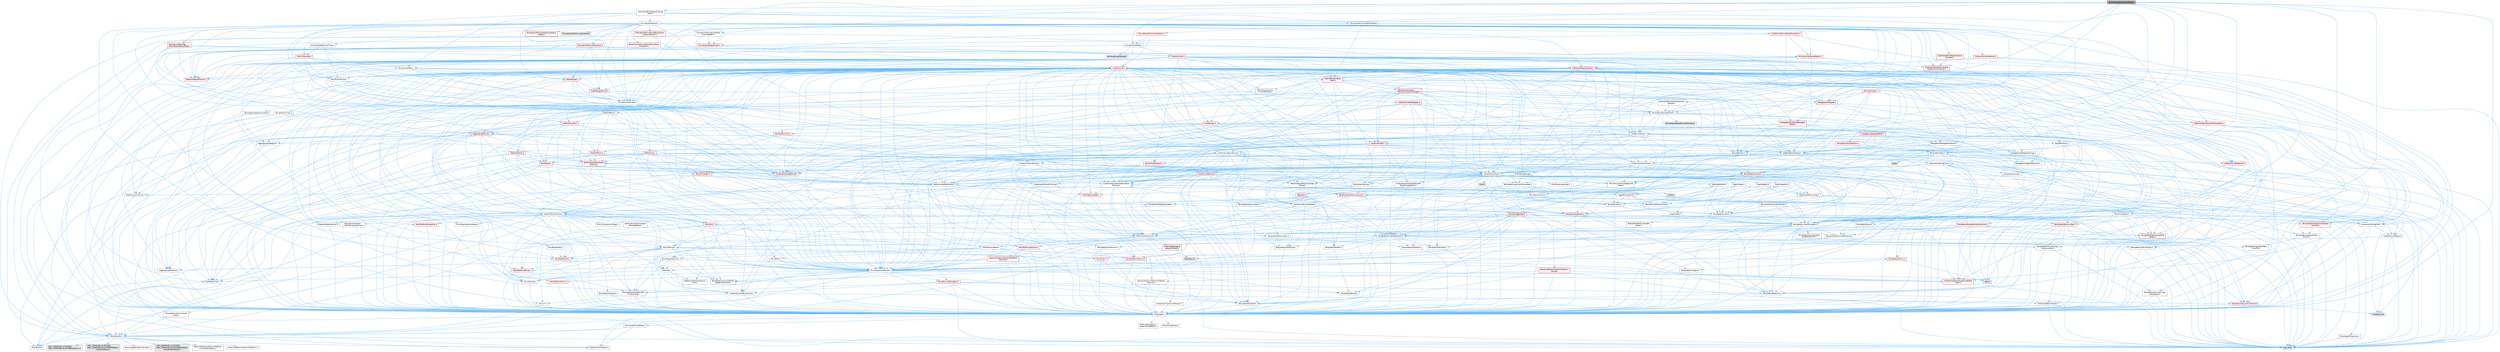 digraph "MovieSceneKeyStructHelper.h"
{
 // INTERACTIVE_SVG=YES
 // LATEX_PDF_SIZE
  bgcolor="transparent";
  edge [fontname=Helvetica,fontsize=10,labelfontname=Helvetica,labelfontsize=10];
  node [fontname=Helvetica,fontsize=10,shape=box,height=0.2,width=0.4];
  Node1 [id="Node000001",label="MovieSceneKeyStructHelper.h",height=0.2,width=0.4,color="gray40", fillcolor="grey60", style="filled", fontcolor="black",tooltip=" "];
  Node1 -> Node2 [id="edge1_Node000001_Node000002",color="steelblue1",style="solid",tooltip=" "];
  Node2 [id="Node000002",label="Channels/MovieSceneChannel\lHandle.h",height=0.2,width=0.4,color="grey40", fillcolor="white", style="filled",URL="$de/d71/MovieSceneChannelHandle_8h.html",tooltip=" "];
  Node2 -> Node3 [id="edge2_Node000002_Node000003",color="steelblue1",style="solid",tooltip=" "];
  Node3 [id="Node000003",label="HAL/Platform.h",height=0.2,width=0.4,color="grey40", fillcolor="white", style="filled",URL="$d9/dd0/Platform_8h.html",tooltip=" "];
  Node3 -> Node4 [id="edge3_Node000003_Node000004",color="steelblue1",style="solid",tooltip=" "];
  Node4 [id="Node000004",label="Misc/Build.h",height=0.2,width=0.4,color="grey40", fillcolor="white", style="filled",URL="$d3/dbb/Build_8h.html",tooltip=" "];
  Node3 -> Node5 [id="edge4_Node000003_Node000005",color="steelblue1",style="solid",tooltip=" "];
  Node5 [id="Node000005",label="Misc/LargeWorldCoordinates.h",height=0.2,width=0.4,color="grey40", fillcolor="white", style="filled",URL="$d2/dcb/LargeWorldCoordinates_8h.html",tooltip=" "];
  Node3 -> Node6 [id="edge5_Node000003_Node000006",color="steelblue1",style="solid",tooltip=" "];
  Node6 [id="Node000006",label="type_traits",height=0.2,width=0.4,color="grey60", fillcolor="#E0E0E0", style="filled",tooltip=" "];
  Node3 -> Node7 [id="edge6_Node000003_Node000007",color="steelblue1",style="solid",tooltip=" "];
  Node7 [id="Node000007",label="PreprocessorHelpers.h",height=0.2,width=0.4,color="grey40", fillcolor="white", style="filled",URL="$db/ddb/PreprocessorHelpers_8h.html",tooltip=" "];
  Node3 -> Node8 [id="edge7_Node000003_Node000008",color="steelblue1",style="solid",tooltip=" "];
  Node8 [id="Node000008",label="UBT_COMPILED_PLATFORM\l/UBT_COMPILED_PLATFORMPlatform\lCompilerPreSetup.h",height=0.2,width=0.4,color="grey60", fillcolor="#E0E0E0", style="filled",tooltip=" "];
  Node3 -> Node9 [id="edge8_Node000003_Node000009",color="steelblue1",style="solid",tooltip=" "];
  Node9 [id="Node000009",label="GenericPlatform/GenericPlatform\lCompilerPreSetup.h",height=0.2,width=0.4,color="grey40", fillcolor="white", style="filled",URL="$d9/dc8/GenericPlatformCompilerPreSetup_8h.html",tooltip=" "];
  Node3 -> Node10 [id="edge9_Node000003_Node000010",color="steelblue1",style="solid",tooltip=" "];
  Node10 [id="Node000010",label="GenericPlatform/GenericPlatform.h",height=0.2,width=0.4,color="grey40", fillcolor="white", style="filled",URL="$d6/d84/GenericPlatform_8h.html",tooltip=" "];
  Node3 -> Node11 [id="edge10_Node000003_Node000011",color="steelblue1",style="solid",tooltip=" "];
  Node11 [id="Node000011",label="UBT_COMPILED_PLATFORM\l/UBT_COMPILED_PLATFORMPlatform.h",height=0.2,width=0.4,color="grey60", fillcolor="#E0E0E0", style="filled",tooltip=" "];
  Node3 -> Node12 [id="edge11_Node000003_Node000012",color="steelblue1",style="solid",tooltip=" "];
  Node12 [id="Node000012",label="UBT_COMPILED_PLATFORM\l/UBT_COMPILED_PLATFORMPlatform\lCompilerSetup.h",height=0.2,width=0.4,color="grey60", fillcolor="#E0E0E0", style="filled",tooltip=" "];
  Node2 -> Node13 [id="edge12_Node000002_Node000013",color="steelblue1",style="solid",tooltip=" "];
  Node13 [id="Node000013",label="Misc/AssertionMacros.h",height=0.2,width=0.4,color="grey40", fillcolor="white", style="filled",URL="$d0/dfa/AssertionMacros_8h.html",tooltip=" "];
  Node13 -> Node14 [id="edge13_Node000013_Node000014",color="steelblue1",style="solid",tooltip=" "];
  Node14 [id="Node000014",label="CoreTypes.h",height=0.2,width=0.4,color="grey40", fillcolor="white", style="filled",URL="$dc/dec/CoreTypes_8h.html",tooltip=" "];
  Node14 -> Node3 [id="edge14_Node000014_Node000003",color="steelblue1",style="solid",tooltip=" "];
  Node14 -> Node15 [id="edge15_Node000014_Node000015",color="steelblue1",style="solid",tooltip=" "];
  Node15 [id="Node000015",label="ProfilingDebugging\l/UMemoryDefines.h",height=0.2,width=0.4,color="grey40", fillcolor="white", style="filled",URL="$d2/da2/UMemoryDefines_8h.html",tooltip=" "];
  Node14 -> Node16 [id="edge16_Node000014_Node000016",color="steelblue1",style="solid",tooltip=" "];
  Node16 [id="Node000016",label="Misc/CoreMiscDefines.h",height=0.2,width=0.4,color="grey40", fillcolor="white", style="filled",URL="$da/d38/CoreMiscDefines_8h.html",tooltip=" "];
  Node16 -> Node3 [id="edge17_Node000016_Node000003",color="steelblue1",style="solid",tooltip=" "];
  Node16 -> Node7 [id="edge18_Node000016_Node000007",color="steelblue1",style="solid",tooltip=" "];
  Node14 -> Node17 [id="edge19_Node000014_Node000017",color="steelblue1",style="solid",tooltip=" "];
  Node17 [id="Node000017",label="Misc/CoreDefines.h",height=0.2,width=0.4,color="grey40", fillcolor="white", style="filled",URL="$d3/dd2/CoreDefines_8h.html",tooltip=" "];
  Node13 -> Node3 [id="edge20_Node000013_Node000003",color="steelblue1",style="solid",tooltip=" "];
  Node13 -> Node18 [id="edge21_Node000013_Node000018",color="steelblue1",style="solid",tooltip=" "];
  Node18 [id="Node000018",label="HAL/PlatformMisc.h",height=0.2,width=0.4,color="red", fillcolor="#FFF0F0", style="filled",URL="$d0/df5/PlatformMisc_8h.html",tooltip=" "];
  Node18 -> Node14 [id="edge22_Node000018_Node000014",color="steelblue1",style="solid",tooltip=" "];
  Node13 -> Node7 [id="edge23_Node000013_Node000007",color="steelblue1",style="solid",tooltip=" "];
  Node13 -> Node54 [id="edge24_Node000013_Node000054",color="steelblue1",style="solid",tooltip=" "];
  Node54 [id="Node000054",label="Templates/EnableIf.h",height=0.2,width=0.4,color="grey40", fillcolor="white", style="filled",URL="$d7/d60/EnableIf_8h.html",tooltip=" "];
  Node54 -> Node14 [id="edge25_Node000054_Node000014",color="steelblue1",style="solid",tooltip=" "];
  Node13 -> Node55 [id="edge26_Node000013_Node000055",color="steelblue1",style="solid",tooltip=" "];
  Node55 [id="Node000055",label="Templates/IsArrayOrRefOf\lTypeByPredicate.h",height=0.2,width=0.4,color="grey40", fillcolor="white", style="filled",URL="$d6/da1/IsArrayOrRefOfTypeByPredicate_8h.html",tooltip=" "];
  Node55 -> Node14 [id="edge27_Node000055_Node000014",color="steelblue1",style="solid",tooltip=" "];
  Node13 -> Node56 [id="edge28_Node000013_Node000056",color="steelblue1",style="solid",tooltip=" "];
  Node56 [id="Node000056",label="Templates/IsValidVariadic\lFunctionArg.h",height=0.2,width=0.4,color="grey40", fillcolor="white", style="filled",URL="$d0/dc8/IsValidVariadicFunctionArg_8h.html",tooltip=" "];
  Node56 -> Node14 [id="edge29_Node000056_Node000014",color="steelblue1",style="solid",tooltip=" "];
  Node56 -> Node57 [id="edge30_Node000056_Node000057",color="steelblue1",style="solid",tooltip=" "];
  Node57 [id="Node000057",label="IsEnum.h",height=0.2,width=0.4,color="grey40", fillcolor="white", style="filled",URL="$d4/de5/IsEnum_8h.html",tooltip=" "];
  Node56 -> Node6 [id="edge31_Node000056_Node000006",color="steelblue1",style="solid",tooltip=" "];
  Node13 -> Node58 [id="edge32_Node000013_Node000058",color="steelblue1",style="solid",tooltip=" "];
  Node58 [id="Node000058",label="Traits/IsCharEncodingCompatible\lWith.h",height=0.2,width=0.4,color="red", fillcolor="#FFF0F0", style="filled",URL="$df/dd1/IsCharEncodingCompatibleWith_8h.html",tooltip=" "];
  Node58 -> Node6 [id="edge33_Node000058_Node000006",color="steelblue1",style="solid",tooltip=" "];
  Node13 -> Node60 [id="edge34_Node000013_Node000060",color="steelblue1",style="solid",tooltip=" "];
  Node60 [id="Node000060",label="Misc/VarArgs.h",height=0.2,width=0.4,color="grey40", fillcolor="white", style="filled",URL="$d5/d6f/VarArgs_8h.html",tooltip=" "];
  Node60 -> Node14 [id="edge35_Node000060_Node000014",color="steelblue1",style="solid",tooltip=" "];
  Node13 -> Node61 [id="edge36_Node000013_Node000061",color="steelblue1",style="solid",tooltip=" "];
  Node61 [id="Node000061",label="String/FormatStringSan.h",height=0.2,width=0.4,color="red", fillcolor="#FFF0F0", style="filled",URL="$d3/d8b/FormatStringSan_8h.html",tooltip=" "];
  Node61 -> Node6 [id="edge37_Node000061_Node000006",color="steelblue1",style="solid",tooltip=" "];
  Node61 -> Node14 [id="edge38_Node000061_Node000014",color="steelblue1",style="solid",tooltip=" "];
  Node61 -> Node62 [id="edge39_Node000061_Node000062",color="steelblue1",style="solid",tooltip=" "];
  Node62 [id="Node000062",label="Templates/Requires.h",height=0.2,width=0.4,color="grey40", fillcolor="white", style="filled",URL="$dc/d96/Requires_8h.html",tooltip=" "];
  Node62 -> Node54 [id="edge40_Node000062_Node000054",color="steelblue1",style="solid",tooltip=" "];
  Node62 -> Node6 [id="edge41_Node000062_Node000006",color="steelblue1",style="solid",tooltip=" "];
  Node61 -> Node63 [id="edge42_Node000061_Node000063",color="steelblue1",style="solid",tooltip=" "];
  Node63 [id="Node000063",label="Templates/Identity.h",height=0.2,width=0.4,color="grey40", fillcolor="white", style="filled",URL="$d0/dd5/Identity_8h.html",tooltip=" "];
  Node61 -> Node56 [id="edge43_Node000061_Node000056",color="steelblue1",style="solid",tooltip=" "];
  Node61 -> Node26 [id="edge44_Node000061_Node000026",color="steelblue1",style="solid",tooltip=" "];
  Node26 [id="Node000026",label="Containers/ContainersFwd.h",height=0.2,width=0.4,color="grey40", fillcolor="white", style="filled",URL="$d4/d0a/ContainersFwd_8h.html",tooltip=" "];
  Node26 -> Node3 [id="edge45_Node000026_Node000003",color="steelblue1",style="solid",tooltip=" "];
  Node26 -> Node14 [id="edge46_Node000026_Node000014",color="steelblue1",style="solid",tooltip=" "];
  Node26 -> Node23 [id="edge47_Node000026_Node000023",color="steelblue1",style="solid",tooltip=" "];
  Node23 [id="Node000023",label="Traits/IsContiguousContainer.h",height=0.2,width=0.4,color="red", fillcolor="#FFF0F0", style="filled",URL="$d5/d3c/IsContiguousContainer_8h.html",tooltip=" "];
  Node23 -> Node14 [id="edge48_Node000023_Node000014",color="steelblue1",style="solid",tooltip=" "];
  Node23 -> Node22 [id="edge49_Node000023_Node000022",color="steelblue1",style="solid",tooltip=" "];
  Node22 [id="Node000022",label="initializer_list",height=0.2,width=0.4,color="grey60", fillcolor="#E0E0E0", style="filled",tooltip=" "];
  Node13 -> Node67 [id="edge50_Node000013_Node000067",color="steelblue1",style="solid",tooltip=" "];
  Node67 [id="Node000067",label="atomic",height=0.2,width=0.4,color="grey60", fillcolor="#E0E0E0", style="filled",tooltip=" "];
  Node2 -> Node68 [id="edge51_Node000002_Node000068",color="steelblue1",style="solid",tooltip=" "];
  Node68 [id="Node000068",label="Templates/SharedPointer.h",height=0.2,width=0.4,color="grey40", fillcolor="white", style="filled",URL="$d2/d17/SharedPointer_8h.html",tooltip=" "];
  Node68 -> Node14 [id="edge52_Node000068_Node000014",color="steelblue1",style="solid",tooltip=" "];
  Node68 -> Node69 [id="edge53_Node000068_Node000069",color="steelblue1",style="solid",tooltip=" "];
  Node69 [id="Node000069",label="Misc/IntrusiveUnsetOptional\lState.h",height=0.2,width=0.4,color="grey40", fillcolor="white", style="filled",URL="$d2/d0a/IntrusiveUnsetOptionalState_8h.html",tooltip=" "];
  Node69 -> Node70 [id="edge54_Node000069_Node000070",color="steelblue1",style="solid",tooltip=" "];
  Node70 [id="Node000070",label="Misc/OptionalFwd.h",height=0.2,width=0.4,color="grey40", fillcolor="white", style="filled",URL="$dc/d50/OptionalFwd_8h.html",tooltip=" "];
  Node68 -> Node71 [id="edge55_Node000068_Node000071",color="steelblue1",style="solid",tooltip=" "];
  Node71 [id="Node000071",label="Templates/PointerIsConvertible\lFromTo.h",height=0.2,width=0.4,color="red", fillcolor="#FFF0F0", style="filled",URL="$d6/d65/PointerIsConvertibleFromTo_8h.html",tooltip=" "];
  Node71 -> Node14 [id="edge56_Node000071_Node000014",color="steelblue1",style="solid",tooltip=" "];
  Node71 -> Node72 [id="edge57_Node000071_Node000072",color="steelblue1",style="solid",tooltip=" "];
  Node72 [id="Node000072",label="Templates/LosesQualifiers\lFromTo.h",height=0.2,width=0.4,color="grey40", fillcolor="white", style="filled",URL="$d2/db3/LosesQualifiersFromTo_8h.html",tooltip=" "];
  Node72 -> Node73 [id="edge58_Node000072_Node000073",color="steelblue1",style="solid",tooltip=" "];
  Node73 [id="Node000073",label="Templates/CopyQualifiers\lFromTo.h",height=0.2,width=0.4,color="grey40", fillcolor="white", style="filled",URL="$d5/db4/CopyQualifiersFromTo_8h.html",tooltip=" "];
  Node72 -> Node6 [id="edge59_Node000072_Node000006",color="steelblue1",style="solid",tooltip=" "];
  Node71 -> Node6 [id="edge60_Node000071_Node000006",color="steelblue1",style="solid",tooltip=" "];
  Node68 -> Node13 [id="edge61_Node000068_Node000013",color="steelblue1",style="solid",tooltip=" "];
  Node68 -> Node74 [id="edge62_Node000068_Node000074",color="steelblue1",style="solid",tooltip=" "];
  Node74 [id="Node000074",label="HAL/UnrealMemory.h",height=0.2,width=0.4,color="grey40", fillcolor="white", style="filled",URL="$d9/d96/UnrealMemory_8h.html",tooltip=" "];
  Node74 -> Node14 [id="edge63_Node000074_Node000014",color="steelblue1",style="solid",tooltip=" "];
  Node74 -> Node75 [id="edge64_Node000074_Node000075",color="steelblue1",style="solid",tooltip=" "];
  Node75 [id="Node000075",label="GenericPlatform/GenericPlatform\lMemory.h",height=0.2,width=0.4,color="red", fillcolor="#FFF0F0", style="filled",URL="$dd/d22/GenericPlatformMemory_8h.html",tooltip=" "];
  Node75 -> Node25 [id="edge65_Node000075_Node000025",color="steelblue1",style="solid",tooltip=" "];
  Node25 [id="Node000025",label="CoreFwd.h",height=0.2,width=0.4,color="grey40", fillcolor="white", style="filled",URL="$d1/d1e/CoreFwd_8h.html",tooltip=" "];
  Node25 -> Node14 [id="edge66_Node000025_Node000014",color="steelblue1",style="solid",tooltip=" "];
  Node25 -> Node26 [id="edge67_Node000025_Node000026",color="steelblue1",style="solid",tooltip=" "];
  Node25 -> Node27 [id="edge68_Node000025_Node000027",color="steelblue1",style="solid",tooltip=" "];
  Node27 [id="Node000027",label="Math/MathFwd.h",height=0.2,width=0.4,color="grey40", fillcolor="white", style="filled",URL="$d2/d10/MathFwd_8h.html",tooltip=" "];
  Node27 -> Node3 [id="edge69_Node000027_Node000003",color="steelblue1",style="solid",tooltip=" "];
  Node25 -> Node28 [id="edge70_Node000025_Node000028",color="steelblue1",style="solid",tooltip=" "];
  Node28 [id="Node000028",label="UObject/UObjectHierarchy\lFwd.h",height=0.2,width=0.4,color="grey40", fillcolor="white", style="filled",URL="$d3/d13/UObjectHierarchyFwd_8h.html",tooltip=" "];
  Node75 -> Node14 [id="edge71_Node000075_Node000014",color="steelblue1",style="solid",tooltip=" "];
  Node75 -> Node76 [id="edge72_Node000075_Node000076",color="steelblue1",style="solid",tooltip=" "];
  Node76 [id="Node000076",label="HAL/PlatformString.h",height=0.2,width=0.4,color="red", fillcolor="#FFF0F0", style="filled",URL="$db/db5/PlatformString_8h.html",tooltip=" "];
  Node76 -> Node14 [id="edge73_Node000076_Node000014",color="steelblue1",style="solid",tooltip=" "];
  Node74 -> Node78 [id="edge74_Node000074_Node000078",color="steelblue1",style="solid",tooltip=" "];
  Node78 [id="Node000078",label="HAL/MemoryBase.h",height=0.2,width=0.4,color="grey40", fillcolor="white", style="filled",URL="$d6/d9f/MemoryBase_8h.html",tooltip=" "];
  Node78 -> Node14 [id="edge75_Node000078_Node000014",color="steelblue1",style="solid",tooltip=" "];
  Node78 -> Node47 [id="edge76_Node000078_Node000047",color="steelblue1",style="solid",tooltip=" "];
  Node47 [id="Node000047",label="HAL/PlatformAtomics.h",height=0.2,width=0.4,color="red", fillcolor="#FFF0F0", style="filled",URL="$d3/d36/PlatformAtomics_8h.html",tooltip=" "];
  Node47 -> Node14 [id="edge77_Node000047_Node000014",color="steelblue1",style="solid",tooltip=" "];
  Node78 -> Node30 [id="edge78_Node000078_Node000030",color="steelblue1",style="solid",tooltip=" "];
  Node30 [id="Node000030",label="HAL/PlatformCrt.h",height=0.2,width=0.4,color="red", fillcolor="#FFF0F0", style="filled",URL="$d8/d75/PlatformCrt_8h.html",tooltip=" "];
  Node78 -> Node79 [id="edge79_Node000078_Node000079",color="steelblue1",style="solid",tooltip=" "];
  Node79 [id="Node000079",label="Misc/Exec.h",height=0.2,width=0.4,color="grey40", fillcolor="white", style="filled",URL="$de/ddb/Exec_8h.html",tooltip=" "];
  Node79 -> Node14 [id="edge80_Node000079_Node000014",color="steelblue1",style="solid",tooltip=" "];
  Node79 -> Node13 [id="edge81_Node000079_Node000013",color="steelblue1",style="solid",tooltip=" "];
  Node78 -> Node80 [id="edge82_Node000078_Node000080",color="steelblue1",style="solid",tooltip=" "];
  Node80 [id="Node000080",label="Misc/OutputDevice.h",height=0.2,width=0.4,color="grey40", fillcolor="white", style="filled",URL="$d7/d32/OutputDevice_8h.html",tooltip=" "];
  Node80 -> Node25 [id="edge83_Node000080_Node000025",color="steelblue1",style="solid",tooltip=" "];
  Node80 -> Node14 [id="edge84_Node000080_Node000014",color="steelblue1",style="solid",tooltip=" "];
  Node80 -> Node81 [id="edge85_Node000080_Node000081",color="steelblue1",style="solid",tooltip=" "];
  Node81 [id="Node000081",label="Logging/LogVerbosity.h",height=0.2,width=0.4,color="grey40", fillcolor="white", style="filled",URL="$d2/d8f/LogVerbosity_8h.html",tooltip=" "];
  Node81 -> Node14 [id="edge86_Node000081_Node000014",color="steelblue1",style="solid",tooltip=" "];
  Node80 -> Node60 [id="edge87_Node000080_Node000060",color="steelblue1",style="solid",tooltip=" "];
  Node80 -> Node55 [id="edge88_Node000080_Node000055",color="steelblue1",style="solid",tooltip=" "];
  Node80 -> Node56 [id="edge89_Node000080_Node000056",color="steelblue1",style="solid",tooltip=" "];
  Node80 -> Node58 [id="edge90_Node000080_Node000058",color="steelblue1",style="solid",tooltip=" "];
  Node78 -> Node82 [id="edge91_Node000078_Node000082",color="steelblue1",style="solid",tooltip=" "];
  Node82 [id="Node000082",label="Templates/Atomic.h",height=0.2,width=0.4,color="red", fillcolor="#FFF0F0", style="filled",URL="$d3/d91/Atomic_8h.html",tooltip=" "];
  Node82 -> Node85 [id="edge92_Node000082_Node000085",color="steelblue1",style="solid",tooltip=" "];
  Node85 [id="Node000085",label="Templates/IsIntegral.h",height=0.2,width=0.4,color="grey40", fillcolor="white", style="filled",URL="$da/d64/IsIntegral_8h.html",tooltip=" "];
  Node85 -> Node14 [id="edge93_Node000085_Node000014",color="steelblue1",style="solid",tooltip=" "];
  Node82 -> Node67 [id="edge94_Node000082_Node000067",color="steelblue1",style="solid",tooltip=" "];
  Node74 -> Node91 [id="edge95_Node000074_Node000091",color="steelblue1",style="solid",tooltip=" "];
  Node91 [id="Node000091",label="HAL/PlatformMemory.h",height=0.2,width=0.4,color="red", fillcolor="#FFF0F0", style="filled",URL="$de/d68/PlatformMemory_8h.html",tooltip=" "];
  Node91 -> Node14 [id="edge96_Node000091_Node000014",color="steelblue1",style="solid",tooltip=" "];
  Node91 -> Node75 [id="edge97_Node000091_Node000075",color="steelblue1",style="solid",tooltip=" "];
  Node74 -> Node93 [id="edge98_Node000074_Node000093",color="steelblue1",style="solid",tooltip=" "];
  Node93 [id="Node000093",label="ProfilingDebugging\l/MemoryTrace.h",height=0.2,width=0.4,color="red", fillcolor="#FFF0F0", style="filled",URL="$da/dd7/MemoryTrace_8h.html",tooltip=" "];
  Node93 -> Node3 [id="edge99_Node000093_Node000003",color="steelblue1",style="solid",tooltip=" "];
  Node93 -> Node53 [id="edge100_Node000093_Node000053",color="steelblue1",style="solid",tooltip=" "];
  Node53 [id="Node000053",label="Trace/Trace.h",height=0.2,width=0.4,color="grey60", fillcolor="#E0E0E0", style="filled",tooltip=" "];
  Node74 -> Node94 [id="edge101_Node000074_Node000094",color="steelblue1",style="solid",tooltip=" "];
  Node94 [id="Node000094",label="Templates/IsPointer.h",height=0.2,width=0.4,color="grey40", fillcolor="white", style="filled",URL="$d7/d05/IsPointer_8h.html",tooltip=" "];
  Node94 -> Node14 [id="edge102_Node000094_Node000014",color="steelblue1",style="solid",tooltip=" "];
  Node68 -> Node95 [id="edge103_Node000068_Node000095",color="steelblue1",style="solid",tooltip=" "];
  Node95 [id="Node000095",label="Containers/Array.h",height=0.2,width=0.4,color="grey40", fillcolor="white", style="filled",URL="$df/dd0/Array_8h.html",tooltip=" "];
  Node95 -> Node14 [id="edge104_Node000095_Node000014",color="steelblue1",style="solid",tooltip=" "];
  Node95 -> Node13 [id="edge105_Node000095_Node000013",color="steelblue1",style="solid",tooltip=" "];
  Node95 -> Node69 [id="edge106_Node000095_Node000069",color="steelblue1",style="solid",tooltip=" "];
  Node95 -> Node96 [id="edge107_Node000095_Node000096",color="steelblue1",style="solid",tooltip=" "];
  Node96 [id="Node000096",label="Misc/ReverseIterate.h",height=0.2,width=0.4,color="grey40", fillcolor="white", style="filled",URL="$db/de3/ReverseIterate_8h.html",tooltip=" "];
  Node96 -> Node3 [id="edge108_Node000096_Node000003",color="steelblue1",style="solid",tooltip=" "];
  Node96 -> Node97 [id="edge109_Node000096_Node000097",color="steelblue1",style="solid",tooltip=" "];
  Node97 [id="Node000097",label="iterator",height=0.2,width=0.4,color="grey60", fillcolor="#E0E0E0", style="filled",tooltip=" "];
  Node95 -> Node74 [id="edge110_Node000095_Node000074",color="steelblue1",style="solid",tooltip=" "];
  Node95 -> Node98 [id="edge111_Node000095_Node000098",color="steelblue1",style="solid",tooltip=" "];
  Node98 [id="Node000098",label="Templates/UnrealTypeTraits.h",height=0.2,width=0.4,color="grey40", fillcolor="white", style="filled",URL="$d2/d2d/UnrealTypeTraits_8h.html",tooltip=" "];
  Node98 -> Node14 [id="edge112_Node000098_Node000014",color="steelblue1",style="solid",tooltip=" "];
  Node98 -> Node94 [id="edge113_Node000098_Node000094",color="steelblue1",style="solid",tooltip=" "];
  Node98 -> Node13 [id="edge114_Node000098_Node000013",color="steelblue1",style="solid",tooltip=" "];
  Node98 -> Node87 [id="edge115_Node000098_Node000087",color="steelblue1",style="solid",tooltip=" "];
  Node87 [id="Node000087",label="Templates/AndOrNot.h",height=0.2,width=0.4,color="grey40", fillcolor="white", style="filled",URL="$db/d0a/AndOrNot_8h.html",tooltip=" "];
  Node87 -> Node14 [id="edge116_Node000087_Node000014",color="steelblue1",style="solid",tooltip=" "];
  Node98 -> Node54 [id="edge117_Node000098_Node000054",color="steelblue1",style="solid",tooltip=" "];
  Node98 -> Node99 [id="edge118_Node000098_Node000099",color="steelblue1",style="solid",tooltip=" "];
  Node99 [id="Node000099",label="Templates/IsArithmetic.h",height=0.2,width=0.4,color="grey40", fillcolor="white", style="filled",URL="$d2/d5d/IsArithmetic_8h.html",tooltip=" "];
  Node99 -> Node14 [id="edge119_Node000099_Node000014",color="steelblue1",style="solid",tooltip=" "];
  Node98 -> Node57 [id="edge120_Node000098_Node000057",color="steelblue1",style="solid",tooltip=" "];
  Node98 -> Node100 [id="edge121_Node000098_Node000100",color="steelblue1",style="solid",tooltip=" "];
  Node100 [id="Node000100",label="Templates/Models.h",height=0.2,width=0.4,color="grey40", fillcolor="white", style="filled",URL="$d3/d0c/Models_8h.html",tooltip=" "];
  Node100 -> Node63 [id="edge122_Node000100_Node000063",color="steelblue1",style="solid",tooltip=" "];
  Node98 -> Node101 [id="edge123_Node000098_Node000101",color="steelblue1",style="solid",tooltip=" "];
  Node101 [id="Node000101",label="Templates/IsPODType.h",height=0.2,width=0.4,color="grey40", fillcolor="white", style="filled",URL="$d7/db1/IsPODType_8h.html",tooltip=" "];
  Node101 -> Node14 [id="edge124_Node000101_Node000014",color="steelblue1",style="solid",tooltip=" "];
  Node98 -> Node102 [id="edge125_Node000098_Node000102",color="steelblue1",style="solid",tooltip=" "];
  Node102 [id="Node000102",label="Templates/IsUECoreType.h",height=0.2,width=0.4,color="grey40", fillcolor="white", style="filled",URL="$d1/db8/IsUECoreType_8h.html",tooltip=" "];
  Node102 -> Node14 [id="edge126_Node000102_Node000014",color="steelblue1",style="solid",tooltip=" "];
  Node102 -> Node6 [id="edge127_Node000102_Node000006",color="steelblue1",style="solid",tooltip=" "];
  Node98 -> Node88 [id="edge128_Node000098_Node000088",color="steelblue1",style="solid",tooltip=" "];
  Node88 [id="Node000088",label="Templates/IsTriviallyCopy\lConstructible.h",height=0.2,width=0.4,color="grey40", fillcolor="white", style="filled",URL="$d3/d78/IsTriviallyCopyConstructible_8h.html",tooltip=" "];
  Node88 -> Node14 [id="edge129_Node000088_Node000014",color="steelblue1",style="solid",tooltip=" "];
  Node88 -> Node6 [id="edge130_Node000088_Node000006",color="steelblue1",style="solid",tooltip=" "];
  Node95 -> Node103 [id="edge131_Node000095_Node000103",color="steelblue1",style="solid",tooltip=" "];
  Node103 [id="Node000103",label="Templates/UnrealTemplate.h",height=0.2,width=0.4,color="grey40", fillcolor="white", style="filled",URL="$d4/d24/UnrealTemplate_8h.html",tooltip=" "];
  Node103 -> Node14 [id="edge132_Node000103_Node000014",color="steelblue1",style="solid",tooltip=" "];
  Node103 -> Node94 [id="edge133_Node000103_Node000094",color="steelblue1",style="solid",tooltip=" "];
  Node103 -> Node74 [id="edge134_Node000103_Node000074",color="steelblue1",style="solid",tooltip=" "];
  Node103 -> Node104 [id="edge135_Node000103_Node000104",color="steelblue1",style="solid",tooltip=" "];
  Node104 [id="Node000104",label="Templates/CopyQualifiers\lAndRefsFromTo.h",height=0.2,width=0.4,color="grey40", fillcolor="white", style="filled",URL="$d3/db3/CopyQualifiersAndRefsFromTo_8h.html",tooltip=" "];
  Node104 -> Node73 [id="edge136_Node000104_Node000073",color="steelblue1",style="solid",tooltip=" "];
  Node103 -> Node98 [id="edge137_Node000103_Node000098",color="steelblue1",style="solid",tooltip=" "];
  Node103 -> Node105 [id="edge138_Node000103_Node000105",color="steelblue1",style="solid",tooltip=" "];
  Node105 [id="Node000105",label="Templates/RemoveReference.h",height=0.2,width=0.4,color="grey40", fillcolor="white", style="filled",URL="$da/dbe/RemoveReference_8h.html",tooltip=" "];
  Node105 -> Node14 [id="edge139_Node000105_Node000014",color="steelblue1",style="solid",tooltip=" "];
  Node103 -> Node62 [id="edge140_Node000103_Node000062",color="steelblue1",style="solid",tooltip=" "];
  Node103 -> Node106 [id="edge141_Node000103_Node000106",color="steelblue1",style="solid",tooltip=" "];
  Node106 [id="Node000106",label="Templates/TypeCompatible\lBytes.h",height=0.2,width=0.4,color="red", fillcolor="#FFF0F0", style="filled",URL="$df/d0a/TypeCompatibleBytes_8h.html",tooltip=" "];
  Node106 -> Node14 [id="edge142_Node000106_Node000014",color="steelblue1",style="solid",tooltip=" "];
  Node106 -> Node6 [id="edge143_Node000106_Node000006",color="steelblue1",style="solid",tooltip=" "];
  Node103 -> Node63 [id="edge144_Node000103_Node000063",color="steelblue1",style="solid",tooltip=" "];
  Node103 -> Node23 [id="edge145_Node000103_Node000023",color="steelblue1",style="solid",tooltip=" "];
  Node103 -> Node107 [id="edge146_Node000103_Node000107",color="steelblue1",style="solid",tooltip=" "];
  Node107 [id="Node000107",label="Traits/UseBitwiseSwap.h",height=0.2,width=0.4,color="grey40", fillcolor="white", style="filled",URL="$db/df3/UseBitwiseSwap_8h.html",tooltip=" "];
  Node107 -> Node14 [id="edge147_Node000107_Node000014",color="steelblue1",style="solid",tooltip=" "];
  Node107 -> Node6 [id="edge148_Node000107_Node000006",color="steelblue1",style="solid",tooltip=" "];
  Node103 -> Node6 [id="edge149_Node000103_Node000006",color="steelblue1",style="solid",tooltip=" "];
  Node95 -> Node108 [id="edge150_Node000095_Node000108",color="steelblue1",style="solid",tooltip=" "];
  Node108 [id="Node000108",label="Containers/AllowShrinking.h",height=0.2,width=0.4,color="grey40", fillcolor="white", style="filled",URL="$d7/d1a/AllowShrinking_8h.html",tooltip=" "];
  Node108 -> Node14 [id="edge151_Node000108_Node000014",color="steelblue1",style="solid",tooltip=" "];
  Node95 -> Node109 [id="edge152_Node000095_Node000109",color="steelblue1",style="solid",tooltip=" "];
  Node109 [id="Node000109",label="Containers/ContainerAllocation\lPolicies.h",height=0.2,width=0.4,color="grey40", fillcolor="white", style="filled",URL="$d7/dff/ContainerAllocationPolicies_8h.html",tooltip=" "];
  Node109 -> Node14 [id="edge153_Node000109_Node000014",color="steelblue1",style="solid",tooltip=" "];
  Node109 -> Node110 [id="edge154_Node000109_Node000110",color="steelblue1",style="solid",tooltip=" "];
  Node110 [id="Node000110",label="Containers/ContainerHelpers.h",height=0.2,width=0.4,color="grey40", fillcolor="white", style="filled",URL="$d7/d33/ContainerHelpers_8h.html",tooltip=" "];
  Node110 -> Node14 [id="edge155_Node000110_Node000014",color="steelblue1",style="solid",tooltip=" "];
  Node109 -> Node109 [id="edge156_Node000109_Node000109",color="steelblue1",style="solid",tooltip=" "];
  Node109 -> Node111 [id="edge157_Node000109_Node000111",color="steelblue1",style="solid",tooltip=" "];
  Node111 [id="Node000111",label="HAL/PlatformMath.h",height=0.2,width=0.4,color="red", fillcolor="#FFF0F0", style="filled",URL="$dc/d53/PlatformMath_8h.html",tooltip=" "];
  Node111 -> Node14 [id="edge158_Node000111_Node000014",color="steelblue1",style="solid",tooltip=" "];
  Node109 -> Node74 [id="edge159_Node000109_Node000074",color="steelblue1",style="solid",tooltip=" "];
  Node109 -> Node40 [id="edge160_Node000109_Node000040",color="steelblue1",style="solid",tooltip=" "];
  Node40 [id="Node000040",label="Math/NumericLimits.h",height=0.2,width=0.4,color="grey40", fillcolor="white", style="filled",URL="$df/d1b/NumericLimits_8h.html",tooltip=" "];
  Node40 -> Node14 [id="edge161_Node000040_Node000014",color="steelblue1",style="solid",tooltip=" "];
  Node109 -> Node13 [id="edge162_Node000109_Node000013",color="steelblue1",style="solid",tooltip=" "];
  Node109 -> Node119 [id="edge163_Node000109_Node000119",color="steelblue1",style="solid",tooltip=" "];
  Node119 [id="Node000119",label="Templates/IsPolymorphic.h",height=0.2,width=0.4,color="grey40", fillcolor="white", style="filled",URL="$dc/d20/IsPolymorphic_8h.html",tooltip=" "];
  Node109 -> Node120 [id="edge164_Node000109_Node000120",color="steelblue1",style="solid",tooltip=" "];
  Node120 [id="Node000120",label="Templates/MemoryOps.h",height=0.2,width=0.4,color="red", fillcolor="#FFF0F0", style="filled",URL="$db/dea/MemoryOps_8h.html",tooltip=" "];
  Node120 -> Node14 [id="edge165_Node000120_Node000014",color="steelblue1",style="solid",tooltip=" "];
  Node120 -> Node74 [id="edge166_Node000120_Node000074",color="steelblue1",style="solid",tooltip=" "];
  Node120 -> Node89 [id="edge167_Node000120_Node000089",color="steelblue1",style="solid",tooltip=" "];
  Node89 [id="Node000089",label="Templates/IsTriviallyCopy\lAssignable.h",height=0.2,width=0.4,color="grey40", fillcolor="white", style="filled",URL="$d2/df2/IsTriviallyCopyAssignable_8h.html",tooltip=" "];
  Node89 -> Node14 [id="edge168_Node000089_Node000014",color="steelblue1",style="solid",tooltip=" "];
  Node89 -> Node6 [id="edge169_Node000089_Node000006",color="steelblue1",style="solid",tooltip=" "];
  Node120 -> Node88 [id="edge170_Node000120_Node000088",color="steelblue1",style="solid",tooltip=" "];
  Node120 -> Node62 [id="edge171_Node000120_Node000062",color="steelblue1",style="solid",tooltip=" "];
  Node120 -> Node98 [id="edge172_Node000120_Node000098",color="steelblue1",style="solid",tooltip=" "];
  Node120 -> Node107 [id="edge173_Node000120_Node000107",color="steelblue1",style="solid",tooltip=" "];
  Node120 -> Node6 [id="edge174_Node000120_Node000006",color="steelblue1",style="solid",tooltip=" "];
  Node109 -> Node106 [id="edge175_Node000109_Node000106",color="steelblue1",style="solid",tooltip=" "];
  Node109 -> Node6 [id="edge176_Node000109_Node000006",color="steelblue1",style="solid",tooltip=" "];
  Node95 -> Node121 [id="edge177_Node000095_Node000121",color="steelblue1",style="solid",tooltip=" "];
  Node121 [id="Node000121",label="Containers/ContainerElement\lTypeCompatibility.h",height=0.2,width=0.4,color="grey40", fillcolor="white", style="filled",URL="$df/ddf/ContainerElementTypeCompatibility_8h.html",tooltip=" "];
  Node121 -> Node14 [id="edge178_Node000121_Node000014",color="steelblue1",style="solid",tooltip=" "];
  Node121 -> Node98 [id="edge179_Node000121_Node000098",color="steelblue1",style="solid",tooltip=" "];
  Node95 -> Node122 [id="edge180_Node000095_Node000122",color="steelblue1",style="solid",tooltip=" "];
  Node122 [id="Node000122",label="Serialization/Archive.h",height=0.2,width=0.4,color="grey40", fillcolor="white", style="filled",URL="$d7/d3b/Archive_8h.html",tooltip=" "];
  Node122 -> Node25 [id="edge181_Node000122_Node000025",color="steelblue1",style="solid",tooltip=" "];
  Node122 -> Node14 [id="edge182_Node000122_Node000014",color="steelblue1",style="solid",tooltip=" "];
  Node122 -> Node123 [id="edge183_Node000122_Node000123",color="steelblue1",style="solid",tooltip=" "];
  Node123 [id="Node000123",label="HAL/PlatformProperties.h",height=0.2,width=0.4,color="red", fillcolor="#FFF0F0", style="filled",URL="$d9/db0/PlatformProperties_8h.html",tooltip=" "];
  Node123 -> Node14 [id="edge184_Node000123_Node000014",color="steelblue1",style="solid",tooltip=" "];
  Node122 -> Node126 [id="edge185_Node000122_Node000126",color="steelblue1",style="solid",tooltip=" "];
  Node126 [id="Node000126",label="Internationalization\l/TextNamespaceFwd.h",height=0.2,width=0.4,color="grey40", fillcolor="white", style="filled",URL="$d8/d97/TextNamespaceFwd_8h.html",tooltip=" "];
  Node126 -> Node14 [id="edge186_Node000126_Node000014",color="steelblue1",style="solid",tooltip=" "];
  Node122 -> Node27 [id="edge187_Node000122_Node000027",color="steelblue1",style="solid",tooltip=" "];
  Node122 -> Node13 [id="edge188_Node000122_Node000013",color="steelblue1",style="solid",tooltip=" "];
  Node122 -> Node4 [id="edge189_Node000122_Node000004",color="steelblue1",style="solid",tooltip=" "];
  Node122 -> Node41 [id="edge190_Node000122_Node000041",color="steelblue1",style="solid",tooltip=" "];
  Node41 [id="Node000041",label="Misc/CompressionFlags.h",height=0.2,width=0.4,color="grey40", fillcolor="white", style="filled",URL="$d9/d76/CompressionFlags_8h.html",tooltip=" "];
  Node122 -> Node127 [id="edge191_Node000122_Node000127",color="steelblue1",style="solid",tooltip=" "];
  Node127 [id="Node000127",label="Misc/EngineVersionBase.h",height=0.2,width=0.4,color="grey40", fillcolor="white", style="filled",URL="$d5/d2b/EngineVersionBase_8h.html",tooltip=" "];
  Node127 -> Node14 [id="edge192_Node000127_Node000014",color="steelblue1",style="solid",tooltip=" "];
  Node122 -> Node60 [id="edge193_Node000122_Node000060",color="steelblue1",style="solid",tooltip=" "];
  Node122 -> Node128 [id="edge194_Node000122_Node000128",color="steelblue1",style="solid",tooltip=" "];
  Node128 [id="Node000128",label="Serialization/ArchiveCook\lData.h",height=0.2,width=0.4,color="grey40", fillcolor="white", style="filled",URL="$dc/db6/ArchiveCookData_8h.html",tooltip=" "];
  Node128 -> Node3 [id="edge195_Node000128_Node000003",color="steelblue1",style="solid",tooltip=" "];
  Node122 -> Node129 [id="edge196_Node000122_Node000129",color="steelblue1",style="solid",tooltip=" "];
  Node129 [id="Node000129",label="Serialization/ArchiveSave\lPackageData.h",height=0.2,width=0.4,color="grey40", fillcolor="white", style="filled",URL="$d1/d37/ArchiveSavePackageData_8h.html",tooltip=" "];
  Node122 -> Node54 [id="edge197_Node000122_Node000054",color="steelblue1",style="solid",tooltip=" "];
  Node122 -> Node55 [id="edge198_Node000122_Node000055",color="steelblue1",style="solid",tooltip=" "];
  Node122 -> Node130 [id="edge199_Node000122_Node000130",color="steelblue1",style="solid",tooltip=" "];
  Node130 [id="Node000130",label="Templates/IsEnumClass.h",height=0.2,width=0.4,color="grey40", fillcolor="white", style="filled",URL="$d7/d15/IsEnumClass_8h.html",tooltip=" "];
  Node130 -> Node14 [id="edge200_Node000130_Node000014",color="steelblue1",style="solid",tooltip=" "];
  Node130 -> Node87 [id="edge201_Node000130_Node000087",color="steelblue1",style="solid",tooltip=" "];
  Node122 -> Node116 [id="edge202_Node000122_Node000116",color="steelblue1",style="solid",tooltip=" "];
  Node116 [id="Node000116",label="Templates/IsSigned.h",height=0.2,width=0.4,color="grey40", fillcolor="white", style="filled",URL="$d8/dd8/IsSigned_8h.html",tooltip=" "];
  Node116 -> Node14 [id="edge203_Node000116_Node000014",color="steelblue1",style="solid",tooltip=" "];
  Node122 -> Node56 [id="edge204_Node000122_Node000056",color="steelblue1",style="solid",tooltip=" "];
  Node122 -> Node103 [id="edge205_Node000122_Node000103",color="steelblue1",style="solid",tooltip=" "];
  Node122 -> Node58 [id="edge206_Node000122_Node000058",color="steelblue1",style="solid",tooltip=" "];
  Node122 -> Node131 [id="edge207_Node000122_Node000131",color="steelblue1",style="solid",tooltip=" "];
  Node131 [id="Node000131",label="UObject/ObjectVersion.h",height=0.2,width=0.4,color="grey40", fillcolor="white", style="filled",URL="$da/d63/ObjectVersion_8h.html",tooltip=" "];
  Node131 -> Node14 [id="edge208_Node000131_Node000014",color="steelblue1",style="solid",tooltip=" "];
  Node95 -> Node132 [id="edge209_Node000095_Node000132",color="steelblue1",style="solid",tooltip=" "];
  Node132 [id="Node000132",label="Serialization/MemoryImage\lWriter.h",height=0.2,width=0.4,color="grey40", fillcolor="white", style="filled",URL="$d0/d08/MemoryImageWriter_8h.html",tooltip=" "];
  Node132 -> Node14 [id="edge210_Node000132_Node000014",color="steelblue1",style="solid",tooltip=" "];
  Node132 -> Node133 [id="edge211_Node000132_Node000133",color="steelblue1",style="solid",tooltip=" "];
  Node133 [id="Node000133",label="Serialization/MemoryLayout.h",height=0.2,width=0.4,color="red", fillcolor="#FFF0F0", style="filled",URL="$d7/d66/MemoryLayout_8h.html",tooltip=" "];
  Node133 -> Node136 [id="edge212_Node000133_Node000136",color="steelblue1",style="solid",tooltip=" "];
  Node136 [id="Node000136",label="Containers/EnumAsByte.h",height=0.2,width=0.4,color="grey40", fillcolor="white", style="filled",URL="$d6/d9a/EnumAsByte_8h.html",tooltip=" "];
  Node136 -> Node14 [id="edge213_Node000136_Node000014",color="steelblue1",style="solid",tooltip=" "];
  Node136 -> Node101 [id="edge214_Node000136_Node000101",color="steelblue1",style="solid",tooltip=" "];
  Node136 -> Node137 [id="edge215_Node000136_Node000137",color="steelblue1",style="solid",tooltip=" "];
  Node137 [id="Node000137",label="Templates/TypeHash.h",height=0.2,width=0.4,color="red", fillcolor="#FFF0F0", style="filled",URL="$d1/d62/TypeHash_8h.html",tooltip=" "];
  Node137 -> Node14 [id="edge216_Node000137_Node000014",color="steelblue1",style="solid",tooltip=" "];
  Node137 -> Node62 [id="edge217_Node000137_Node000062",color="steelblue1",style="solid",tooltip=" "];
  Node137 -> Node138 [id="edge218_Node000137_Node000138",color="steelblue1",style="solid",tooltip=" "];
  Node138 [id="Node000138",label="Misc/Crc.h",height=0.2,width=0.4,color="red", fillcolor="#FFF0F0", style="filled",URL="$d4/dd2/Crc_8h.html",tooltip=" "];
  Node138 -> Node14 [id="edge219_Node000138_Node000014",color="steelblue1",style="solid",tooltip=" "];
  Node138 -> Node76 [id="edge220_Node000138_Node000076",color="steelblue1",style="solid",tooltip=" "];
  Node138 -> Node13 [id="edge221_Node000138_Node000013",color="steelblue1",style="solid",tooltip=" "];
  Node138 -> Node139 [id="edge222_Node000138_Node000139",color="steelblue1",style="solid",tooltip=" "];
  Node139 [id="Node000139",label="Misc/CString.h",height=0.2,width=0.4,color="grey40", fillcolor="white", style="filled",URL="$d2/d49/CString_8h.html",tooltip=" "];
  Node139 -> Node14 [id="edge223_Node000139_Node000014",color="steelblue1",style="solid",tooltip=" "];
  Node139 -> Node30 [id="edge224_Node000139_Node000030",color="steelblue1",style="solid",tooltip=" "];
  Node139 -> Node76 [id="edge225_Node000139_Node000076",color="steelblue1",style="solid",tooltip=" "];
  Node139 -> Node13 [id="edge226_Node000139_Node000013",color="steelblue1",style="solid",tooltip=" "];
  Node139 -> Node140 [id="edge227_Node000139_Node000140",color="steelblue1",style="solid",tooltip=" "];
  Node140 [id="Node000140",label="Misc/Char.h",height=0.2,width=0.4,color="red", fillcolor="#FFF0F0", style="filled",URL="$d0/d58/Char_8h.html",tooltip=" "];
  Node140 -> Node14 [id="edge228_Node000140_Node000014",color="steelblue1",style="solid",tooltip=" "];
  Node140 -> Node6 [id="edge229_Node000140_Node000006",color="steelblue1",style="solid",tooltip=" "];
  Node139 -> Node60 [id="edge230_Node000139_Node000060",color="steelblue1",style="solid",tooltip=" "];
  Node139 -> Node55 [id="edge231_Node000139_Node000055",color="steelblue1",style="solid",tooltip=" "];
  Node139 -> Node56 [id="edge232_Node000139_Node000056",color="steelblue1",style="solid",tooltip=" "];
  Node139 -> Node58 [id="edge233_Node000139_Node000058",color="steelblue1",style="solid",tooltip=" "];
  Node138 -> Node140 [id="edge234_Node000138_Node000140",color="steelblue1",style="solid",tooltip=" "];
  Node138 -> Node98 [id="edge235_Node000138_Node000098",color="steelblue1",style="solid",tooltip=" "];
  Node137 -> Node6 [id="edge236_Node000137_Node000006",color="steelblue1",style="solid",tooltip=" "];
  Node133 -> Node20 [id="edge237_Node000133_Node000020",color="steelblue1",style="solid",tooltip=" "];
  Node20 [id="Node000020",label="Containers/StringFwd.h",height=0.2,width=0.4,color="grey40", fillcolor="white", style="filled",URL="$df/d37/StringFwd_8h.html",tooltip=" "];
  Node20 -> Node14 [id="edge238_Node000020_Node000014",color="steelblue1",style="solid",tooltip=" "];
  Node20 -> Node21 [id="edge239_Node000020_Node000021",color="steelblue1",style="solid",tooltip=" "];
  Node21 [id="Node000021",label="Traits/ElementType.h",height=0.2,width=0.4,color="grey40", fillcolor="white", style="filled",URL="$d5/d4f/ElementType_8h.html",tooltip=" "];
  Node21 -> Node3 [id="edge240_Node000021_Node000003",color="steelblue1",style="solid",tooltip=" "];
  Node21 -> Node22 [id="edge241_Node000021_Node000022",color="steelblue1",style="solid",tooltip=" "];
  Node21 -> Node6 [id="edge242_Node000021_Node000006",color="steelblue1",style="solid",tooltip=" "];
  Node20 -> Node23 [id="edge243_Node000020_Node000023",color="steelblue1",style="solid",tooltip=" "];
  Node133 -> Node74 [id="edge244_Node000133_Node000074",color="steelblue1",style="solid",tooltip=" "];
  Node133 -> Node54 [id="edge245_Node000133_Node000054",color="steelblue1",style="solid",tooltip=" "];
  Node133 -> Node119 [id="edge246_Node000133_Node000119",color="steelblue1",style="solid",tooltip=" "];
  Node133 -> Node100 [id="edge247_Node000133_Node000100",color="steelblue1",style="solid",tooltip=" "];
  Node133 -> Node103 [id="edge248_Node000133_Node000103",color="steelblue1",style="solid",tooltip=" "];
  Node95 -> Node146 [id="edge249_Node000095_Node000146",color="steelblue1",style="solid",tooltip=" "];
  Node146 [id="Node000146",label="Algo/Heapify.h",height=0.2,width=0.4,color="grey40", fillcolor="white", style="filled",URL="$d0/d2a/Heapify_8h.html",tooltip=" "];
  Node146 -> Node147 [id="edge250_Node000146_Node000147",color="steelblue1",style="solid",tooltip=" "];
  Node147 [id="Node000147",label="Algo/Impl/BinaryHeap.h",height=0.2,width=0.4,color="grey40", fillcolor="white", style="filled",URL="$d7/da3/Algo_2Impl_2BinaryHeap_8h.html",tooltip=" "];
  Node147 -> Node148 [id="edge251_Node000147_Node000148",color="steelblue1",style="solid",tooltip=" "];
  Node148 [id="Node000148",label="Templates/Invoke.h",height=0.2,width=0.4,color="grey40", fillcolor="white", style="filled",URL="$d7/deb/Invoke_8h.html",tooltip=" "];
  Node148 -> Node14 [id="edge252_Node000148_Node000014",color="steelblue1",style="solid",tooltip=" "];
  Node148 -> Node149 [id="edge253_Node000148_Node000149",color="steelblue1",style="solid",tooltip=" "];
  Node149 [id="Node000149",label="Traits/MemberFunctionPtr\lOuter.h",height=0.2,width=0.4,color="grey40", fillcolor="white", style="filled",URL="$db/da7/MemberFunctionPtrOuter_8h.html",tooltip=" "];
  Node148 -> Node103 [id="edge254_Node000148_Node000103",color="steelblue1",style="solid",tooltip=" "];
  Node148 -> Node6 [id="edge255_Node000148_Node000006",color="steelblue1",style="solid",tooltip=" "];
  Node147 -> Node150 [id="edge256_Node000147_Node000150",color="steelblue1",style="solid",tooltip=" "];
  Node150 [id="Node000150",label="Templates/Projection.h",height=0.2,width=0.4,color="grey40", fillcolor="white", style="filled",URL="$d7/df0/Projection_8h.html",tooltip=" "];
  Node150 -> Node6 [id="edge257_Node000150_Node000006",color="steelblue1",style="solid",tooltip=" "];
  Node147 -> Node151 [id="edge258_Node000147_Node000151",color="steelblue1",style="solid",tooltip=" "];
  Node151 [id="Node000151",label="Templates/ReversePredicate.h",height=0.2,width=0.4,color="grey40", fillcolor="white", style="filled",URL="$d8/d28/ReversePredicate_8h.html",tooltip=" "];
  Node151 -> Node148 [id="edge259_Node000151_Node000148",color="steelblue1",style="solid",tooltip=" "];
  Node151 -> Node103 [id="edge260_Node000151_Node000103",color="steelblue1",style="solid",tooltip=" "];
  Node147 -> Node6 [id="edge261_Node000147_Node000006",color="steelblue1",style="solid",tooltip=" "];
  Node146 -> Node152 [id="edge262_Node000146_Node000152",color="steelblue1",style="solid",tooltip=" "];
  Node152 [id="Node000152",label="Templates/IdentityFunctor.h",height=0.2,width=0.4,color="grey40", fillcolor="white", style="filled",URL="$d7/d2e/IdentityFunctor_8h.html",tooltip=" "];
  Node152 -> Node3 [id="edge263_Node000152_Node000003",color="steelblue1",style="solid",tooltip=" "];
  Node146 -> Node148 [id="edge264_Node000146_Node000148",color="steelblue1",style="solid",tooltip=" "];
  Node146 -> Node153 [id="edge265_Node000146_Node000153",color="steelblue1",style="solid",tooltip=" "];
  Node153 [id="Node000153",label="Templates/Less.h",height=0.2,width=0.4,color="grey40", fillcolor="white", style="filled",URL="$de/dc8/Less_8h.html",tooltip=" "];
  Node153 -> Node14 [id="edge266_Node000153_Node000014",color="steelblue1",style="solid",tooltip=" "];
  Node153 -> Node103 [id="edge267_Node000153_Node000103",color="steelblue1",style="solid",tooltip=" "];
  Node146 -> Node103 [id="edge268_Node000146_Node000103",color="steelblue1",style="solid",tooltip=" "];
  Node95 -> Node154 [id="edge269_Node000095_Node000154",color="steelblue1",style="solid",tooltip=" "];
  Node154 [id="Node000154",label="Algo/HeapSort.h",height=0.2,width=0.4,color="grey40", fillcolor="white", style="filled",URL="$d3/d92/HeapSort_8h.html",tooltip=" "];
  Node154 -> Node147 [id="edge270_Node000154_Node000147",color="steelblue1",style="solid",tooltip=" "];
  Node154 -> Node152 [id="edge271_Node000154_Node000152",color="steelblue1",style="solid",tooltip=" "];
  Node154 -> Node153 [id="edge272_Node000154_Node000153",color="steelblue1",style="solid",tooltip=" "];
  Node154 -> Node103 [id="edge273_Node000154_Node000103",color="steelblue1",style="solid",tooltip=" "];
  Node95 -> Node155 [id="edge274_Node000095_Node000155",color="steelblue1",style="solid",tooltip=" "];
  Node155 [id="Node000155",label="Algo/IsHeap.h",height=0.2,width=0.4,color="grey40", fillcolor="white", style="filled",URL="$de/d32/IsHeap_8h.html",tooltip=" "];
  Node155 -> Node147 [id="edge275_Node000155_Node000147",color="steelblue1",style="solid",tooltip=" "];
  Node155 -> Node152 [id="edge276_Node000155_Node000152",color="steelblue1",style="solid",tooltip=" "];
  Node155 -> Node148 [id="edge277_Node000155_Node000148",color="steelblue1",style="solid",tooltip=" "];
  Node155 -> Node153 [id="edge278_Node000155_Node000153",color="steelblue1",style="solid",tooltip=" "];
  Node155 -> Node103 [id="edge279_Node000155_Node000103",color="steelblue1",style="solid",tooltip=" "];
  Node95 -> Node147 [id="edge280_Node000095_Node000147",color="steelblue1",style="solid",tooltip=" "];
  Node95 -> Node156 [id="edge281_Node000095_Node000156",color="steelblue1",style="solid",tooltip=" "];
  Node156 [id="Node000156",label="Algo/StableSort.h",height=0.2,width=0.4,color="grey40", fillcolor="white", style="filled",URL="$d7/d3c/StableSort_8h.html",tooltip=" "];
  Node156 -> Node157 [id="edge282_Node000156_Node000157",color="steelblue1",style="solid",tooltip=" "];
  Node157 [id="Node000157",label="Algo/BinarySearch.h",height=0.2,width=0.4,color="grey40", fillcolor="white", style="filled",URL="$db/db4/BinarySearch_8h.html",tooltip=" "];
  Node157 -> Node152 [id="edge283_Node000157_Node000152",color="steelblue1",style="solid",tooltip=" "];
  Node157 -> Node148 [id="edge284_Node000157_Node000148",color="steelblue1",style="solid",tooltip=" "];
  Node157 -> Node153 [id="edge285_Node000157_Node000153",color="steelblue1",style="solid",tooltip=" "];
  Node156 -> Node158 [id="edge286_Node000156_Node000158",color="steelblue1",style="solid",tooltip=" "];
  Node158 [id="Node000158",label="Algo/Rotate.h",height=0.2,width=0.4,color="grey40", fillcolor="white", style="filled",URL="$dd/da7/Rotate_8h.html",tooltip=" "];
  Node158 -> Node103 [id="edge287_Node000158_Node000103",color="steelblue1",style="solid",tooltip=" "];
  Node156 -> Node152 [id="edge288_Node000156_Node000152",color="steelblue1",style="solid",tooltip=" "];
  Node156 -> Node148 [id="edge289_Node000156_Node000148",color="steelblue1",style="solid",tooltip=" "];
  Node156 -> Node153 [id="edge290_Node000156_Node000153",color="steelblue1",style="solid",tooltip=" "];
  Node156 -> Node103 [id="edge291_Node000156_Node000103",color="steelblue1",style="solid",tooltip=" "];
  Node95 -> Node159 [id="edge292_Node000095_Node000159",color="steelblue1",style="solid",tooltip=" "];
  Node159 [id="Node000159",label="Concepts/GetTypeHashable.h",height=0.2,width=0.4,color="grey40", fillcolor="white", style="filled",URL="$d3/da2/GetTypeHashable_8h.html",tooltip=" "];
  Node159 -> Node14 [id="edge293_Node000159_Node000014",color="steelblue1",style="solid",tooltip=" "];
  Node159 -> Node137 [id="edge294_Node000159_Node000137",color="steelblue1",style="solid",tooltip=" "];
  Node95 -> Node152 [id="edge295_Node000095_Node000152",color="steelblue1",style="solid",tooltip=" "];
  Node95 -> Node148 [id="edge296_Node000095_Node000148",color="steelblue1",style="solid",tooltip=" "];
  Node95 -> Node153 [id="edge297_Node000095_Node000153",color="steelblue1",style="solid",tooltip=" "];
  Node95 -> Node72 [id="edge298_Node000095_Node000072",color="steelblue1",style="solid",tooltip=" "];
  Node95 -> Node62 [id="edge299_Node000095_Node000062",color="steelblue1",style="solid",tooltip=" "];
  Node95 -> Node160 [id="edge300_Node000095_Node000160",color="steelblue1",style="solid",tooltip=" "];
  Node160 [id="Node000160",label="Templates/Sorting.h",height=0.2,width=0.4,color="grey40", fillcolor="white", style="filled",URL="$d3/d9e/Sorting_8h.html",tooltip=" "];
  Node160 -> Node14 [id="edge301_Node000160_Node000014",color="steelblue1",style="solid",tooltip=" "];
  Node160 -> Node157 [id="edge302_Node000160_Node000157",color="steelblue1",style="solid",tooltip=" "];
  Node160 -> Node161 [id="edge303_Node000160_Node000161",color="steelblue1",style="solid",tooltip=" "];
  Node161 [id="Node000161",label="Algo/Sort.h",height=0.2,width=0.4,color="red", fillcolor="#FFF0F0", style="filled",URL="$d1/d87/Sort_8h.html",tooltip=" "];
  Node160 -> Node111 [id="edge304_Node000160_Node000111",color="steelblue1",style="solid",tooltip=" "];
  Node160 -> Node153 [id="edge305_Node000160_Node000153",color="steelblue1",style="solid",tooltip=" "];
  Node95 -> Node164 [id="edge306_Node000095_Node000164",color="steelblue1",style="solid",tooltip=" "];
  Node164 [id="Node000164",label="Templates/AlignmentTemplates.h",height=0.2,width=0.4,color="grey40", fillcolor="white", style="filled",URL="$dd/d32/AlignmentTemplates_8h.html",tooltip=" "];
  Node164 -> Node14 [id="edge307_Node000164_Node000014",color="steelblue1",style="solid",tooltip=" "];
  Node164 -> Node85 [id="edge308_Node000164_Node000085",color="steelblue1",style="solid",tooltip=" "];
  Node164 -> Node94 [id="edge309_Node000164_Node000094",color="steelblue1",style="solid",tooltip=" "];
  Node95 -> Node21 [id="edge310_Node000095_Node000021",color="steelblue1",style="solid",tooltip=" "];
  Node95 -> Node117 [id="edge311_Node000095_Node000117",color="steelblue1",style="solid",tooltip=" "];
  Node117 [id="Node000117",label="limits",height=0.2,width=0.4,color="grey60", fillcolor="#E0E0E0", style="filled",tooltip=" "];
  Node95 -> Node6 [id="edge312_Node000095_Node000006",color="steelblue1",style="solid",tooltip=" "];
  Node68 -> Node165 [id="edge313_Node000068_Node000165",color="steelblue1",style="solid",tooltip=" "];
  Node165 [id="Node000165",label="Containers/Map.h",height=0.2,width=0.4,color="grey40", fillcolor="white", style="filled",URL="$df/d79/Map_8h.html",tooltip=" "];
  Node165 -> Node14 [id="edge314_Node000165_Node000014",color="steelblue1",style="solid",tooltip=" "];
  Node165 -> Node166 [id="edge315_Node000165_Node000166",color="steelblue1",style="solid",tooltip=" "];
  Node166 [id="Node000166",label="Algo/Reverse.h",height=0.2,width=0.4,color="grey40", fillcolor="white", style="filled",URL="$d5/d93/Reverse_8h.html",tooltip=" "];
  Node166 -> Node14 [id="edge316_Node000166_Node000014",color="steelblue1",style="solid",tooltip=" "];
  Node166 -> Node103 [id="edge317_Node000166_Node000103",color="steelblue1",style="solid",tooltip=" "];
  Node165 -> Node121 [id="edge318_Node000165_Node000121",color="steelblue1",style="solid",tooltip=" "];
  Node165 -> Node167 [id="edge319_Node000165_Node000167",color="steelblue1",style="solid",tooltip=" "];
  Node167 [id="Node000167",label="Containers/Set.h",height=0.2,width=0.4,color="red", fillcolor="#FFF0F0", style="filled",URL="$d4/d45/Set_8h.html",tooltip=" "];
  Node167 -> Node109 [id="edge320_Node000167_Node000109",color="steelblue1",style="solid",tooltip=" "];
  Node167 -> Node121 [id="edge321_Node000167_Node000121",color="steelblue1",style="solid",tooltip=" "];
  Node167 -> Node169 [id="edge322_Node000167_Node000169",color="steelblue1",style="solid",tooltip=" "];
  Node169 [id="Node000169",label="Containers/SparseArray.h",height=0.2,width=0.4,color="grey40", fillcolor="white", style="filled",URL="$d5/dbf/SparseArray_8h.html",tooltip=" "];
  Node169 -> Node14 [id="edge323_Node000169_Node000014",color="steelblue1",style="solid",tooltip=" "];
  Node169 -> Node13 [id="edge324_Node000169_Node000013",color="steelblue1",style="solid",tooltip=" "];
  Node169 -> Node74 [id="edge325_Node000169_Node000074",color="steelblue1",style="solid",tooltip=" "];
  Node169 -> Node98 [id="edge326_Node000169_Node000098",color="steelblue1",style="solid",tooltip=" "];
  Node169 -> Node103 [id="edge327_Node000169_Node000103",color="steelblue1",style="solid",tooltip=" "];
  Node169 -> Node109 [id="edge328_Node000169_Node000109",color="steelblue1",style="solid",tooltip=" "];
  Node169 -> Node153 [id="edge329_Node000169_Node000153",color="steelblue1",style="solid",tooltip=" "];
  Node169 -> Node95 [id="edge330_Node000169_Node000095",color="steelblue1",style="solid",tooltip=" "];
  Node169 -> Node163 [id="edge331_Node000169_Node000163",color="steelblue1",style="solid",tooltip=" "];
  Node163 [id="Node000163",label="Math/UnrealMathUtility.h",height=0.2,width=0.4,color="grey40", fillcolor="white", style="filled",URL="$db/db8/UnrealMathUtility_8h.html",tooltip=" "];
  Node163 -> Node14 [id="edge332_Node000163_Node000014",color="steelblue1",style="solid",tooltip=" "];
  Node163 -> Node13 [id="edge333_Node000163_Node000013",color="steelblue1",style="solid",tooltip=" "];
  Node163 -> Node111 [id="edge334_Node000163_Node000111",color="steelblue1",style="solid",tooltip=" "];
  Node163 -> Node27 [id="edge335_Node000163_Node000027",color="steelblue1",style="solid",tooltip=" "];
  Node163 -> Node63 [id="edge336_Node000163_Node000063",color="steelblue1",style="solid",tooltip=" "];
  Node163 -> Node62 [id="edge337_Node000163_Node000062",color="steelblue1",style="solid",tooltip=" "];
  Node169 -> Node170 [id="edge338_Node000169_Node000170",color="steelblue1",style="solid",tooltip=" "];
  Node170 [id="Node000170",label="Containers/ScriptArray.h",height=0.2,width=0.4,color="grey40", fillcolor="white", style="filled",URL="$dc/daf/ScriptArray_8h.html",tooltip=" "];
  Node170 -> Node14 [id="edge339_Node000170_Node000014",color="steelblue1",style="solid",tooltip=" "];
  Node170 -> Node13 [id="edge340_Node000170_Node000013",color="steelblue1",style="solid",tooltip=" "];
  Node170 -> Node74 [id="edge341_Node000170_Node000074",color="steelblue1",style="solid",tooltip=" "];
  Node170 -> Node108 [id="edge342_Node000170_Node000108",color="steelblue1",style="solid",tooltip=" "];
  Node170 -> Node109 [id="edge343_Node000170_Node000109",color="steelblue1",style="solid",tooltip=" "];
  Node170 -> Node95 [id="edge344_Node000170_Node000095",color="steelblue1",style="solid",tooltip=" "];
  Node170 -> Node22 [id="edge345_Node000170_Node000022",color="steelblue1",style="solid",tooltip=" "];
  Node169 -> Node171 [id="edge346_Node000169_Node000171",color="steelblue1",style="solid",tooltip=" "];
  Node171 [id="Node000171",label="Containers/BitArray.h",height=0.2,width=0.4,color="red", fillcolor="#FFF0F0", style="filled",URL="$d1/de4/BitArray_8h.html",tooltip=" "];
  Node171 -> Node109 [id="edge347_Node000171_Node000109",color="steelblue1",style="solid",tooltip=" "];
  Node171 -> Node14 [id="edge348_Node000171_Node000014",color="steelblue1",style="solid",tooltip=" "];
  Node171 -> Node47 [id="edge349_Node000171_Node000047",color="steelblue1",style="solid",tooltip=" "];
  Node171 -> Node74 [id="edge350_Node000171_Node000074",color="steelblue1",style="solid",tooltip=" "];
  Node171 -> Node163 [id="edge351_Node000171_Node000163",color="steelblue1",style="solid",tooltip=" "];
  Node171 -> Node13 [id="edge352_Node000171_Node000013",color="steelblue1",style="solid",tooltip=" "];
  Node171 -> Node122 [id="edge353_Node000171_Node000122",color="steelblue1",style="solid",tooltip=" "];
  Node171 -> Node132 [id="edge354_Node000171_Node000132",color="steelblue1",style="solid",tooltip=" "];
  Node171 -> Node133 [id="edge355_Node000171_Node000133",color="steelblue1",style="solid",tooltip=" "];
  Node171 -> Node54 [id="edge356_Node000171_Node000054",color="steelblue1",style="solid",tooltip=" "];
  Node171 -> Node148 [id="edge357_Node000171_Node000148",color="steelblue1",style="solid",tooltip=" "];
  Node171 -> Node103 [id="edge358_Node000171_Node000103",color="steelblue1",style="solid",tooltip=" "];
  Node171 -> Node98 [id="edge359_Node000171_Node000098",color="steelblue1",style="solid",tooltip=" "];
  Node169 -> Node172 [id="edge360_Node000169_Node000172",color="steelblue1",style="solid",tooltip=" "];
  Node172 [id="Node000172",label="Serialization/Structured\lArchive.h",height=0.2,width=0.4,color="red", fillcolor="#FFF0F0", style="filled",URL="$d9/d1e/StructuredArchive_8h.html",tooltip=" "];
  Node172 -> Node95 [id="edge361_Node000172_Node000095",color="steelblue1",style="solid",tooltip=" "];
  Node172 -> Node109 [id="edge362_Node000172_Node000109",color="steelblue1",style="solid",tooltip=" "];
  Node172 -> Node14 [id="edge363_Node000172_Node000014",color="steelblue1",style="solid",tooltip=" "];
  Node172 -> Node4 [id="edge364_Node000172_Node000004",color="steelblue1",style="solid",tooltip=" "];
  Node172 -> Node122 [id="edge365_Node000172_Node000122",color="steelblue1",style="solid",tooltip=" "];
  Node169 -> Node132 [id="edge366_Node000169_Node000132",color="steelblue1",style="solid",tooltip=" "];
  Node169 -> Node188 [id="edge367_Node000169_Node000188",color="steelblue1",style="solid",tooltip=" "];
  Node188 [id="Node000188",label="Containers/UnrealString.h",height=0.2,width=0.4,color="red", fillcolor="#FFF0F0", style="filled",URL="$d5/dba/UnrealString_8h.html",tooltip=" "];
  Node169 -> Node69 [id="edge368_Node000169_Node000069",color="steelblue1",style="solid",tooltip=" "];
  Node167 -> Node26 [id="edge369_Node000167_Node000026",color="steelblue1",style="solid",tooltip=" "];
  Node167 -> Node163 [id="edge370_Node000167_Node000163",color="steelblue1",style="solid",tooltip=" "];
  Node167 -> Node13 [id="edge371_Node000167_Node000013",color="steelblue1",style="solid",tooltip=" "];
  Node167 -> Node192 [id="edge372_Node000167_Node000192",color="steelblue1",style="solid",tooltip=" "];
  Node192 [id="Node000192",label="Misc/StructBuilder.h",height=0.2,width=0.4,color="grey40", fillcolor="white", style="filled",URL="$d9/db3/StructBuilder_8h.html",tooltip=" "];
  Node192 -> Node14 [id="edge373_Node000192_Node000014",color="steelblue1",style="solid",tooltip=" "];
  Node192 -> Node163 [id="edge374_Node000192_Node000163",color="steelblue1",style="solid",tooltip=" "];
  Node192 -> Node164 [id="edge375_Node000192_Node000164",color="steelblue1",style="solid",tooltip=" "];
  Node167 -> Node132 [id="edge376_Node000167_Node000132",color="steelblue1",style="solid",tooltip=" "];
  Node167 -> Node172 [id="edge377_Node000167_Node000172",color="steelblue1",style="solid",tooltip=" "];
  Node167 -> Node193 [id="edge378_Node000167_Node000193",color="steelblue1",style="solid",tooltip=" "];
  Node193 [id="Node000193",label="Templates/Function.h",height=0.2,width=0.4,color="red", fillcolor="#FFF0F0", style="filled",URL="$df/df5/Function_8h.html",tooltip=" "];
  Node193 -> Node14 [id="edge379_Node000193_Node000014",color="steelblue1",style="solid",tooltip=" "];
  Node193 -> Node13 [id="edge380_Node000193_Node000013",color="steelblue1",style="solid",tooltip=" "];
  Node193 -> Node69 [id="edge381_Node000193_Node000069",color="steelblue1",style="solid",tooltip=" "];
  Node193 -> Node74 [id="edge382_Node000193_Node000074",color="steelblue1",style="solid",tooltip=" "];
  Node193 -> Node98 [id="edge383_Node000193_Node000098",color="steelblue1",style="solid",tooltip=" "];
  Node193 -> Node148 [id="edge384_Node000193_Node000148",color="steelblue1",style="solid",tooltip=" "];
  Node193 -> Node103 [id="edge385_Node000193_Node000103",color="steelblue1",style="solid",tooltip=" "];
  Node193 -> Node62 [id="edge386_Node000193_Node000062",color="steelblue1",style="solid",tooltip=" "];
  Node193 -> Node163 [id="edge387_Node000193_Node000163",color="steelblue1",style="solid",tooltip=" "];
  Node193 -> Node6 [id="edge388_Node000193_Node000006",color="steelblue1",style="solid",tooltip=" "];
  Node167 -> Node160 [id="edge389_Node000167_Node000160",color="steelblue1",style="solid",tooltip=" "];
  Node167 -> Node137 [id="edge390_Node000167_Node000137",color="steelblue1",style="solid",tooltip=" "];
  Node167 -> Node103 [id="edge391_Node000167_Node000103",color="steelblue1",style="solid",tooltip=" "];
  Node167 -> Node22 [id="edge392_Node000167_Node000022",color="steelblue1",style="solid",tooltip=" "];
  Node167 -> Node6 [id="edge393_Node000167_Node000006",color="steelblue1",style="solid",tooltip=" "];
  Node165 -> Node188 [id="edge394_Node000165_Node000188",color="steelblue1",style="solid",tooltip=" "];
  Node165 -> Node13 [id="edge395_Node000165_Node000013",color="steelblue1",style="solid",tooltip=" "];
  Node165 -> Node192 [id="edge396_Node000165_Node000192",color="steelblue1",style="solid",tooltip=" "];
  Node165 -> Node193 [id="edge397_Node000165_Node000193",color="steelblue1",style="solid",tooltip=" "];
  Node165 -> Node160 [id="edge398_Node000165_Node000160",color="steelblue1",style="solid",tooltip=" "];
  Node165 -> Node196 [id="edge399_Node000165_Node000196",color="steelblue1",style="solid",tooltip=" "];
  Node196 [id="Node000196",label="Templates/Tuple.h",height=0.2,width=0.4,color="grey40", fillcolor="white", style="filled",URL="$d2/d4f/Tuple_8h.html",tooltip=" "];
  Node196 -> Node14 [id="edge400_Node000196_Node000014",color="steelblue1",style="solid",tooltip=" "];
  Node196 -> Node103 [id="edge401_Node000196_Node000103",color="steelblue1",style="solid",tooltip=" "];
  Node196 -> Node197 [id="edge402_Node000196_Node000197",color="steelblue1",style="solid",tooltip=" "];
  Node197 [id="Node000197",label="Delegates/IntegerSequence.h",height=0.2,width=0.4,color="grey40", fillcolor="white", style="filled",URL="$d2/dcc/IntegerSequence_8h.html",tooltip=" "];
  Node197 -> Node14 [id="edge403_Node000197_Node000014",color="steelblue1",style="solid",tooltip=" "];
  Node196 -> Node148 [id="edge404_Node000196_Node000148",color="steelblue1",style="solid",tooltip=" "];
  Node196 -> Node172 [id="edge405_Node000196_Node000172",color="steelblue1",style="solid",tooltip=" "];
  Node196 -> Node133 [id="edge406_Node000196_Node000133",color="steelblue1",style="solid",tooltip=" "];
  Node196 -> Node62 [id="edge407_Node000196_Node000062",color="steelblue1",style="solid",tooltip=" "];
  Node196 -> Node137 [id="edge408_Node000196_Node000137",color="steelblue1",style="solid",tooltip=" "];
  Node196 -> Node198 [id="edge409_Node000196_Node000198",color="steelblue1",style="solid",tooltip=" "];
  Node198 [id="Node000198",label="tuple",height=0.2,width=0.4,color="grey60", fillcolor="#E0E0E0", style="filled",tooltip=" "];
  Node196 -> Node6 [id="edge410_Node000196_Node000006",color="steelblue1",style="solid",tooltip=" "];
  Node165 -> Node103 [id="edge411_Node000165_Node000103",color="steelblue1",style="solid",tooltip=" "];
  Node165 -> Node98 [id="edge412_Node000165_Node000098",color="steelblue1",style="solid",tooltip=" "];
  Node165 -> Node6 [id="edge413_Node000165_Node000006",color="steelblue1",style="solid",tooltip=" "];
  Node68 -> Node199 [id="edge414_Node000068_Node000199",color="steelblue1",style="solid",tooltip=" "];
  Node199 [id="Node000199",label="CoreGlobals.h",height=0.2,width=0.4,color="red", fillcolor="#FFF0F0", style="filled",URL="$d5/d8c/CoreGlobals_8h.html",tooltip=" "];
  Node199 -> Node188 [id="edge415_Node000199_Node000188",color="steelblue1",style="solid",tooltip=" "];
  Node199 -> Node14 [id="edge416_Node000199_Node000014",color="steelblue1",style="solid",tooltip=" "];
  Node199 -> Node200 [id="edge417_Node000199_Node000200",color="steelblue1",style="solid",tooltip=" "];
  Node200 [id="Node000200",label="HAL/PlatformTLS.h",height=0.2,width=0.4,color="red", fillcolor="#FFF0F0", style="filled",URL="$d0/def/PlatformTLS_8h.html",tooltip=" "];
  Node200 -> Node14 [id="edge418_Node000200_Node000014",color="steelblue1",style="solid",tooltip=" "];
  Node199 -> Node203 [id="edge419_Node000199_Node000203",color="steelblue1",style="solid",tooltip=" "];
  Node203 [id="Node000203",label="Logging/LogMacros.h",height=0.2,width=0.4,color="red", fillcolor="#FFF0F0", style="filled",URL="$d0/d16/LogMacros_8h.html",tooltip=" "];
  Node203 -> Node188 [id="edge420_Node000203_Node000188",color="steelblue1",style="solid",tooltip=" "];
  Node203 -> Node14 [id="edge421_Node000203_Node000014",color="steelblue1",style="solid",tooltip=" "];
  Node203 -> Node7 [id="edge422_Node000203_Node000007",color="steelblue1",style="solid",tooltip=" "];
  Node203 -> Node204 [id="edge423_Node000203_Node000204",color="steelblue1",style="solid",tooltip=" "];
  Node204 [id="Node000204",label="Logging/LogCategory.h",height=0.2,width=0.4,color="grey40", fillcolor="white", style="filled",URL="$d9/d36/LogCategory_8h.html",tooltip=" "];
  Node204 -> Node14 [id="edge424_Node000204_Node000014",color="steelblue1",style="solid",tooltip=" "];
  Node204 -> Node81 [id="edge425_Node000204_Node000081",color="steelblue1",style="solid",tooltip=" "];
  Node204 -> Node205 [id="edge426_Node000204_Node000205",color="steelblue1",style="solid",tooltip=" "];
  Node205 [id="Node000205",label="UObject/NameTypes.h",height=0.2,width=0.4,color="grey40", fillcolor="white", style="filled",URL="$d6/d35/NameTypes_8h.html",tooltip=" "];
  Node205 -> Node14 [id="edge427_Node000205_Node000014",color="steelblue1",style="solid",tooltip=" "];
  Node205 -> Node13 [id="edge428_Node000205_Node000013",color="steelblue1",style="solid",tooltip=" "];
  Node205 -> Node74 [id="edge429_Node000205_Node000074",color="steelblue1",style="solid",tooltip=" "];
  Node205 -> Node98 [id="edge430_Node000205_Node000098",color="steelblue1",style="solid",tooltip=" "];
  Node205 -> Node103 [id="edge431_Node000205_Node000103",color="steelblue1",style="solid",tooltip=" "];
  Node205 -> Node188 [id="edge432_Node000205_Node000188",color="steelblue1",style="solid",tooltip=" "];
  Node205 -> Node206 [id="edge433_Node000205_Node000206",color="steelblue1",style="solid",tooltip=" "];
  Node206 [id="Node000206",label="HAL/CriticalSection.h",height=0.2,width=0.4,color="red", fillcolor="#FFF0F0", style="filled",URL="$d6/d90/CriticalSection_8h.html",tooltip=" "];
  Node205 -> Node209 [id="edge434_Node000205_Node000209",color="steelblue1",style="solid",tooltip=" "];
  Node209 [id="Node000209",label="Containers/StringConv.h",height=0.2,width=0.4,color="grey40", fillcolor="white", style="filled",URL="$d3/ddf/StringConv_8h.html",tooltip=" "];
  Node209 -> Node14 [id="edge435_Node000209_Node000014",color="steelblue1",style="solid",tooltip=" "];
  Node209 -> Node13 [id="edge436_Node000209_Node000013",color="steelblue1",style="solid",tooltip=" "];
  Node209 -> Node109 [id="edge437_Node000209_Node000109",color="steelblue1",style="solid",tooltip=" "];
  Node209 -> Node95 [id="edge438_Node000209_Node000095",color="steelblue1",style="solid",tooltip=" "];
  Node209 -> Node139 [id="edge439_Node000209_Node000139",color="steelblue1",style="solid",tooltip=" "];
  Node209 -> Node185 [id="edge440_Node000209_Node000185",color="steelblue1",style="solid",tooltip=" "];
  Node185 [id="Node000185",label="Templates/IsArray.h",height=0.2,width=0.4,color="grey40", fillcolor="white", style="filled",URL="$d8/d8d/IsArray_8h.html",tooltip=" "];
  Node185 -> Node14 [id="edge441_Node000185_Node000014",color="steelblue1",style="solid",tooltip=" "];
  Node209 -> Node103 [id="edge442_Node000209_Node000103",color="steelblue1",style="solid",tooltip=" "];
  Node209 -> Node98 [id="edge443_Node000209_Node000098",color="steelblue1",style="solid",tooltip=" "];
  Node209 -> Node21 [id="edge444_Node000209_Node000021",color="steelblue1",style="solid",tooltip=" "];
  Node209 -> Node58 [id="edge445_Node000209_Node000058",color="steelblue1",style="solid",tooltip=" "];
  Node209 -> Node23 [id="edge446_Node000209_Node000023",color="steelblue1",style="solid",tooltip=" "];
  Node209 -> Node6 [id="edge447_Node000209_Node000006",color="steelblue1",style="solid",tooltip=" "];
  Node205 -> Node20 [id="edge448_Node000205_Node000020",color="steelblue1",style="solid",tooltip=" "];
  Node205 -> Node210 [id="edge449_Node000205_Node000210",color="steelblue1",style="solid",tooltip=" "];
  Node210 [id="Node000210",label="UObject/UnrealNames.h",height=0.2,width=0.4,color="red", fillcolor="#FFF0F0", style="filled",URL="$d8/db1/UnrealNames_8h.html",tooltip=" "];
  Node210 -> Node14 [id="edge450_Node000210_Node000014",color="steelblue1",style="solid",tooltip=" "];
  Node205 -> Node82 [id="edge451_Node000205_Node000082",color="steelblue1",style="solid",tooltip=" "];
  Node205 -> Node133 [id="edge452_Node000205_Node000133",color="steelblue1",style="solid",tooltip=" "];
  Node205 -> Node69 [id="edge453_Node000205_Node000069",color="steelblue1",style="solid",tooltip=" "];
  Node205 -> Node212 [id="edge454_Node000205_Node000212",color="steelblue1",style="solid",tooltip=" "];
  Node212 [id="Node000212",label="Misc/StringBuilder.h",height=0.2,width=0.4,color="red", fillcolor="#FFF0F0", style="filled",URL="$d4/d52/StringBuilder_8h.html",tooltip=" "];
  Node212 -> Node20 [id="edge455_Node000212_Node000020",color="steelblue1",style="solid",tooltip=" "];
  Node212 -> Node14 [id="edge456_Node000212_Node000014",color="steelblue1",style="solid",tooltip=" "];
  Node212 -> Node76 [id="edge457_Node000212_Node000076",color="steelblue1",style="solid",tooltip=" "];
  Node212 -> Node74 [id="edge458_Node000212_Node000074",color="steelblue1",style="solid",tooltip=" "];
  Node212 -> Node13 [id="edge459_Node000212_Node000013",color="steelblue1",style="solid",tooltip=" "];
  Node212 -> Node139 [id="edge460_Node000212_Node000139",color="steelblue1",style="solid",tooltip=" "];
  Node212 -> Node54 [id="edge461_Node000212_Node000054",color="steelblue1",style="solid",tooltip=" "];
  Node212 -> Node55 [id="edge462_Node000212_Node000055",color="steelblue1",style="solid",tooltip=" "];
  Node212 -> Node56 [id="edge463_Node000212_Node000056",color="steelblue1",style="solid",tooltip=" "];
  Node212 -> Node62 [id="edge464_Node000212_Node000062",color="steelblue1",style="solid",tooltip=" "];
  Node212 -> Node103 [id="edge465_Node000212_Node000103",color="steelblue1",style="solid",tooltip=" "];
  Node212 -> Node98 [id="edge466_Node000212_Node000098",color="steelblue1",style="solid",tooltip=" "];
  Node212 -> Node58 [id="edge467_Node000212_Node000058",color="steelblue1",style="solid",tooltip=" "];
  Node212 -> Node23 [id="edge468_Node000212_Node000023",color="steelblue1",style="solid",tooltip=" "];
  Node212 -> Node6 [id="edge469_Node000212_Node000006",color="steelblue1",style="solid",tooltip=" "];
  Node205 -> Node53 [id="edge470_Node000205_Node000053",color="steelblue1",style="solid",tooltip=" "];
  Node203 -> Node81 [id="edge471_Node000203_Node000081",color="steelblue1",style="solid",tooltip=" "];
  Node203 -> Node13 [id="edge472_Node000203_Node000013",color="steelblue1",style="solid",tooltip=" "];
  Node203 -> Node4 [id="edge473_Node000203_Node000004",color="steelblue1",style="solid",tooltip=" "];
  Node203 -> Node60 [id="edge474_Node000203_Node000060",color="steelblue1",style="solid",tooltip=" "];
  Node203 -> Node61 [id="edge475_Node000203_Node000061",color="steelblue1",style="solid",tooltip=" "];
  Node203 -> Node54 [id="edge476_Node000203_Node000054",color="steelblue1",style="solid",tooltip=" "];
  Node203 -> Node55 [id="edge477_Node000203_Node000055",color="steelblue1",style="solid",tooltip=" "];
  Node203 -> Node56 [id="edge478_Node000203_Node000056",color="steelblue1",style="solid",tooltip=" "];
  Node203 -> Node58 [id="edge479_Node000203_Node000058",color="steelblue1",style="solid",tooltip=" "];
  Node203 -> Node6 [id="edge480_Node000203_Node000006",color="steelblue1",style="solid",tooltip=" "];
  Node199 -> Node4 [id="edge481_Node000199_Node000004",color="steelblue1",style="solid",tooltip=" "];
  Node199 -> Node80 [id="edge482_Node000199_Node000080",color="steelblue1",style="solid",tooltip=" "];
  Node199 -> Node82 [id="edge483_Node000199_Node000082",color="steelblue1",style="solid",tooltip=" "];
  Node199 -> Node205 [id="edge484_Node000199_Node000205",color="steelblue1",style="solid",tooltip=" "];
  Node199 -> Node67 [id="edge485_Node000199_Node000067",color="steelblue1",style="solid",tooltip=" "];
  Node68 -> Node220 [id="edge486_Node000068_Node000220",color="steelblue1",style="solid",tooltip=" "];
  Node220 [id="Node000220",label="Templates/SharedPointerInternals.h",height=0.2,width=0.4,color="red", fillcolor="#FFF0F0", style="filled",URL="$de/d3a/SharedPointerInternals_8h.html",tooltip=" "];
  Node220 -> Node14 [id="edge487_Node000220_Node000014",color="steelblue1",style="solid",tooltip=" "];
  Node220 -> Node74 [id="edge488_Node000220_Node000074",color="steelblue1",style="solid",tooltip=" "];
  Node220 -> Node13 [id="edge489_Node000220_Node000013",color="steelblue1",style="solid",tooltip=" "];
  Node220 -> Node105 [id="edge490_Node000220_Node000105",color="steelblue1",style="solid",tooltip=" "];
  Node220 -> Node106 [id="edge491_Node000220_Node000106",color="steelblue1",style="solid",tooltip=" "];
  Node220 -> Node67 [id="edge492_Node000220_Node000067",color="steelblue1",style="solid",tooltip=" "];
  Node220 -> Node6 [id="edge493_Node000220_Node000006",color="steelblue1",style="solid",tooltip=" "];
  Node68 -> Node223 [id="edge494_Node000068_Node000223",color="steelblue1",style="solid",tooltip=" "];
  Node223 [id="Node000223",label="Templates/SharedPointerTesting.inl",height=0.2,width=0.4,color="grey60", fillcolor="#E0E0E0", style="filled",tooltip=" "];
  Node2 -> Node205 [id="edge495_Node000002_Node000205",color="steelblue1",style="solid",tooltip=" "];
  Node1 -> Node224 [id="edge496_Node000001_Node000224",color="steelblue1",style="solid",tooltip=" "];
  Node224 [id="Node000224",label="Channels/MovieSceneChannel\lTraits.h",height=0.2,width=0.4,color="grey40", fillcolor="white", style="filled",URL="$df/dae/MovieSceneChannelTraits_8h.html",tooltip=" "];
  Node224 -> Node215 [id="edge497_Node000224_Node000215",color="steelblue1",style="solid",tooltip=" "];
  Node215 [id="Node000215",label="Containers/ArrayView.h",height=0.2,width=0.4,color="grey40", fillcolor="white", style="filled",URL="$d7/df4/ArrayView_8h.html",tooltip=" "];
  Node215 -> Node14 [id="edge498_Node000215_Node000014",color="steelblue1",style="solid",tooltip=" "];
  Node215 -> Node26 [id="edge499_Node000215_Node000026",color="steelblue1",style="solid",tooltip=" "];
  Node215 -> Node13 [id="edge500_Node000215_Node000013",color="steelblue1",style="solid",tooltip=" "];
  Node215 -> Node96 [id="edge501_Node000215_Node000096",color="steelblue1",style="solid",tooltip=" "];
  Node215 -> Node69 [id="edge502_Node000215_Node000069",color="steelblue1",style="solid",tooltip=" "];
  Node215 -> Node148 [id="edge503_Node000215_Node000148",color="steelblue1",style="solid",tooltip=" "];
  Node215 -> Node98 [id="edge504_Node000215_Node000098",color="steelblue1",style="solid",tooltip=" "];
  Node215 -> Node21 [id="edge505_Node000215_Node000021",color="steelblue1",style="solid",tooltip=" "];
  Node215 -> Node95 [id="edge506_Node000215_Node000095",color="steelblue1",style="solid",tooltip=" "];
  Node215 -> Node163 [id="edge507_Node000215_Node000163",color="steelblue1",style="solid",tooltip=" "];
  Node215 -> Node6 [id="edge508_Node000215_Node000006",color="steelblue1",style="solid",tooltip=" "];
  Node224 -> Node225 [id="edge509_Node000224_Node000225",color="steelblue1",style="solid",tooltip=" "];
  Node225 [id="Node000225",label="Misc/FrameNumber.h",height=0.2,width=0.4,color="grey40", fillcolor="white", style="filled",URL="$dd/dbd/FrameNumber_8h.html",tooltip=" "];
  Node225 -> Node14 [id="edge510_Node000225_Node000014",color="steelblue1",style="solid",tooltip=" "];
  Node225 -> Node40 [id="edge511_Node000225_Node000040",color="steelblue1",style="solid",tooltip=" "];
  Node225 -> Node163 [id="edge512_Node000225_Node000163",color="steelblue1",style="solid",tooltip=" "];
  Node225 -> Node54 [id="edge513_Node000225_Node000054",color="steelblue1",style="solid",tooltip=" "];
  Node225 -> Node98 [id="edge514_Node000225_Node000098",color="steelblue1",style="solid",tooltip=" "];
  Node224 -> Node226 [id="edge515_Node000224_Node000226",color="steelblue1",style="solid",tooltip=" "];
  Node226 [id="Node000226",label="Misc/FrameTime.h",height=0.2,width=0.4,color="grey40", fillcolor="white", style="filled",URL="$d8/d9a/FrameTime_8h.html",tooltip=" "];
  Node226 -> Node225 [id="edge516_Node000226_Node000225",color="steelblue1",style="solid",tooltip=" "];
  Node226 -> Node13 [id="edge517_Node000226_Node000013",color="steelblue1",style="solid",tooltip=" "];
  Node226 -> Node54 [id="edge518_Node000226_Node000054",color="steelblue1",style="solid",tooltip=" "];
  Node226 -> Node188 [id="edge519_Node000226_Node000188",color="steelblue1",style="solid",tooltip=" "];
  Node224 -> Node227 [id="edge520_Node000224_Node000227",color="steelblue1",style="solid",tooltip=" "];
  Node227 [id="Node000227",label="Misc/FrameRate.h",height=0.2,width=0.4,color="grey40", fillcolor="white", style="filled",URL="$d1/d9e/FrameRate_8h.html",tooltip=" "];
  Node227 -> Node3 [id="edge521_Node000227_Node000003",color="steelblue1",style="solid",tooltip=" "];
  Node227 -> Node228 [id="edge522_Node000227_Node000228",color="steelblue1",style="solid",tooltip=" "];
  Node228 [id="Node000228",label="Internationalization\l/Text.h",height=0.2,width=0.4,color="red", fillcolor="#FFF0F0", style="filled",URL="$d6/d35/Text_8h.html",tooltip=" "];
  Node228 -> Node14 [id="edge523_Node000228_Node000014",color="steelblue1",style="solid",tooltip=" "];
  Node228 -> Node47 [id="edge524_Node000228_Node000047",color="steelblue1",style="solid",tooltip=" "];
  Node228 -> Node13 [id="edge525_Node000228_Node000013",color="steelblue1",style="solid",tooltip=" "];
  Node228 -> Node98 [id="edge526_Node000228_Node000098",color="steelblue1",style="solid",tooltip=" "];
  Node228 -> Node95 [id="edge527_Node000228_Node000095",color="steelblue1",style="solid",tooltip=" "];
  Node228 -> Node188 [id="edge528_Node000228_Node000188",color="steelblue1",style="solid",tooltip=" "];
  Node228 -> Node136 [id="edge529_Node000228_Node000136",color="steelblue1",style="solid",tooltip=" "];
  Node228 -> Node68 [id="edge530_Node000228_Node000068",color="steelblue1",style="solid",tooltip=" "];
  Node228 -> Node232 [id="edge531_Node000228_Node000232",color="steelblue1",style="solid",tooltip=" "];
  Node232 [id="Node000232",label="Internationalization\l/CulturePointer.h",height=0.2,width=0.4,color="grey40", fillcolor="white", style="filled",URL="$d6/dbe/CulturePointer_8h.html",tooltip=" "];
  Node232 -> Node14 [id="edge532_Node000232_Node000014",color="steelblue1",style="solid",tooltip=" "];
  Node232 -> Node68 [id="edge533_Node000232_Node000068",color="steelblue1",style="solid",tooltip=" "];
  Node228 -> Node234 [id="edge534_Node000228_Node000234",color="steelblue1",style="solid",tooltip=" "];
  Node234 [id="Node000234",label="Internationalization\l/TextLocalizationManager.h",height=0.2,width=0.4,color="red", fillcolor="#FFF0F0", style="filled",URL="$d5/d2e/TextLocalizationManager_8h.html",tooltip=" "];
  Node234 -> Node95 [id="edge535_Node000234_Node000095",color="steelblue1",style="solid",tooltip=" "];
  Node234 -> Node215 [id="edge536_Node000234_Node000215",color="steelblue1",style="solid",tooltip=" "];
  Node234 -> Node109 [id="edge537_Node000234_Node000109",color="steelblue1",style="solid",tooltip=" "];
  Node234 -> Node165 [id="edge538_Node000234_Node000165",color="steelblue1",style="solid",tooltip=" "];
  Node234 -> Node167 [id="edge539_Node000234_Node000167",color="steelblue1",style="solid",tooltip=" "];
  Node234 -> Node188 [id="edge540_Node000234_Node000188",color="steelblue1",style="solid",tooltip=" "];
  Node234 -> Node14 [id="edge541_Node000234_Node000014",color="steelblue1",style="solid",tooltip=" "];
  Node234 -> Node237 [id="edge542_Node000234_Node000237",color="steelblue1",style="solid",tooltip=" "];
  Node237 [id="Node000237",label="Delegates/Delegate.h",height=0.2,width=0.4,color="red", fillcolor="#FFF0F0", style="filled",URL="$d4/d80/Delegate_8h.html",tooltip=" "];
  Node237 -> Node14 [id="edge543_Node000237_Node000014",color="steelblue1",style="solid",tooltip=" "];
  Node237 -> Node13 [id="edge544_Node000237_Node000013",color="steelblue1",style="solid",tooltip=" "];
  Node237 -> Node205 [id="edge545_Node000237_Node000205",color="steelblue1",style="solid",tooltip=" "];
  Node237 -> Node68 [id="edge546_Node000237_Node000068",color="steelblue1",style="solid",tooltip=" "];
  Node237 -> Node238 [id="edge547_Node000237_Node000238",color="steelblue1",style="solid",tooltip=" "];
  Node238 [id="Node000238",label="UObject/WeakObjectPtrTemplates.h",height=0.2,width=0.4,color="red", fillcolor="#FFF0F0", style="filled",URL="$d8/d3b/WeakObjectPtrTemplates_8h.html",tooltip=" "];
  Node238 -> Node14 [id="edge548_Node000238_Node000014",color="steelblue1",style="solid",tooltip=" "];
  Node238 -> Node72 [id="edge549_Node000238_Node000072",color="steelblue1",style="solid",tooltip=" "];
  Node238 -> Node62 [id="edge550_Node000238_Node000062",color="steelblue1",style="solid",tooltip=" "];
  Node238 -> Node165 [id="edge551_Node000238_Node000165",color="steelblue1",style="solid",tooltip=" "];
  Node238 -> Node6 [id="edge552_Node000238_Node000006",color="steelblue1",style="solid",tooltip=" "];
  Node237 -> Node241 [id="edge553_Node000237_Node000241",color="steelblue1",style="solid",tooltip=" "];
  Node241 [id="Node000241",label="Delegates/MulticastDelegate\lBase.h",height=0.2,width=0.4,color="red", fillcolor="#FFF0F0", style="filled",URL="$db/d16/MulticastDelegateBase_8h.html",tooltip=" "];
  Node241 -> Node14 [id="edge554_Node000241_Node000014",color="steelblue1",style="solid",tooltip=" "];
  Node241 -> Node109 [id="edge555_Node000241_Node000109",color="steelblue1",style="solid",tooltip=" "];
  Node241 -> Node95 [id="edge556_Node000241_Node000095",color="steelblue1",style="solid",tooltip=" "];
  Node241 -> Node163 [id="edge557_Node000241_Node000163",color="steelblue1",style="solid",tooltip=" "];
  Node241 -> Node242 [id="edge558_Node000241_Node000242",color="steelblue1",style="solid",tooltip=" "];
  Node242 [id="Node000242",label="Delegates/IDelegateInstance.h",height=0.2,width=0.4,color="grey40", fillcolor="white", style="filled",URL="$d2/d10/IDelegateInstance_8h.html",tooltip=" "];
  Node242 -> Node14 [id="edge559_Node000242_Node000014",color="steelblue1",style="solid",tooltip=" "];
  Node242 -> Node137 [id="edge560_Node000242_Node000137",color="steelblue1",style="solid",tooltip=" "];
  Node242 -> Node205 [id="edge561_Node000242_Node000205",color="steelblue1",style="solid",tooltip=" "];
  Node242 -> Node243 [id="edge562_Node000242_Node000243",color="steelblue1",style="solid",tooltip=" "];
  Node243 [id="Node000243",label="Delegates/DelegateSettings.h",height=0.2,width=0.4,color="grey40", fillcolor="white", style="filled",URL="$d0/d97/DelegateSettings_8h.html",tooltip=" "];
  Node243 -> Node14 [id="edge563_Node000243_Node000014",color="steelblue1",style="solid",tooltip=" "];
  Node241 -> Node244 [id="edge564_Node000241_Node000244",color="steelblue1",style="solid",tooltip=" "];
  Node244 [id="Node000244",label="Delegates/DelegateBase.h",height=0.2,width=0.4,color="red", fillcolor="#FFF0F0", style="filled",URL="$da/d67/DelegateBase_8h.html",tooltip=" "];
  Node244 -> Node14 [id="edge565_Node000244_Node000014",color="steelblue1",style="solid",tooltip=" "];
  Node244 -> Node109 [id="edge566_Node000244_Node000109",color="steelblue1",style="solid",tooltip=" "];
  Node244 -> Node163 [id="edge567_Node000244_Node000163",color="steelblue1",style="solid",tooltip=" "];
  Node244 -> Node205 [id="edge568_Node000244_Node000205",color="steelblue1",style="solid",tooltip=" "];
  Node244 -> Node243 [id="edge569_Node000244_Node000243",color="steelblue1",style="solid",tooltip=" "];
  Node244 -> Node242 [id="edge570_Node000244_Node000242",color="steelblue1",style="solid",tooltip=" "];
  Node237 -> Node197 [id="edge571_Node000237_Node000197",color="steelblue1",style="solid",tooltip=" "];
  Node234 -> Node206 [id="edge572_Node000234_Node000206",color="steelblue1",style="solid",tooltip=" "];
  Node234 -> Node138 [id="edge573_Node000234_Node000138",color="steelblue1",style="solid",tooltip=" "];
  Node234 -> Node193 [id="edge574_Node000234_Node000193",color="steelblue1",style="solid",tooltip=" "];
  Node234 -> Node68 [id="edge575_Node000234_Node000068",color="steelblue1",style="solid",tooltip=" "];
  Node234 -> Node67 [id="edge576_Node000234_Node000067",color="steelblue1",style="solid",tooltip=" "];
  Node228 -> Node180 [id="edge577_Node000228_Node000180",color="steelblue1",style="solid",tooltip=" "];
  Node180 [id="Node000180",label="Misc/Optional.h",height=0.2,width=0.4,color="grey40", fillcolor="white", style="filled",URL="$d2/dae/Optional_8h.html",tooltip=" "];
  Node180 -> Node14 [id="edge578_Node000180_Node000014",color="steelblue1",style="solid",tooltip=" "];
  Node180 -> Node13 [id="edge579_Node000180_Node000013",color="steelblue1",style="solid",tooltip=" "];
  Node180 -> Node69 [id="edge580_Node000180_Node000069",color="steelblue1",style="solid",tooltip=" "];
  Node180 -> Node70 [id="edge581_Node000180_Node000070",color="steelblue1",style="solid",tooltip=" "];
  Node180 -> Node120 [id="edge582_Node000180_Node000120",color="steelblue1",style="solid",tooltip=" "];
  Node180 -> Node103 [id="edge583_Node000180_Node000103",color="steelblue1",style="solid",tooltip=" "];
  Node180 -> Node122 [id="edge584_Node000180_Node000122",color="steelblue1",style="solid",tooltip=" "];
  Node228 -> Node62 [id="edge585_Node000228_Node000062",color="steelblue1",style="solid",tooltip=" "];
  Node228 -> Node6 [id="edge586_Node000228_Node000006",color="steelblue1",style="solid",tooltip=" "];
  Node227 -> Node40 [id="edge587_Node000227_Node000040",color="steelblue1",style="solid",tooltip=" "];
  Node227 -> Node261 [id="edge588_Node000227_Node000261",color="steelblue1",style="solid",tooltip=" "];
  Node261 [id="Node000261",label="Math/Range.h",height=0.2,width=0.4,color="red", fillcolor="#FFF0F0", style="filled",URL="$d9/db6/Range_8h.html",tooltip=" "];
  Node261 -> Node14 [id="edge589_Node000261_Node000014",color="steelblue1",style="solid",tooltip=" "];
  Node261 -> Node95 [id="edge590_Node000261_Node000095",color="steelblue1",style="solid",tooltip=" "];
  Node261 -> Node13 [id="edge591_Node000261_Node000013",color="steelblue1",style="solid",tooltip=" "];
  Node261 -> Node265 [id="edge592_Node000261_Node000265",color="steelblue1",style="solid",tooltip=" "];
  Node265 [id="Node000265",label="Math/RangeBound.h",height=0.2,width=0.4,color="red", fillcolor="#FFF0F0", style="filled",URL="$d7/dd8/RangeBound_8h.html",tooltip=" "];
  Node265 -> Node14 [id="edge593_Node000265_Node000014",color="steelblue1",style="solid",tooltip=" "];
  Node265 -> Node13 [id="edge594_Node000265_Node000013",color="steelblue1",style="solid",tooltip=" "];
  Node265 -> Node137 [id="edge595_Node000265_Node000137",color="steelblue1",style="solid",tooltip=" "];
  Node265 -> Node136 [id="edge596_Node000265_Node000136",color="steelblue1",style="solid",tooltip=" "];
  Node265 -> Node225 [id="edge597_Node000265_Node000225",color="steelblue1",style="solid",tooltip=" "];
  Node261 -> Node225 [id="edge598_Node000261_Node000225",color="steelblue1",style="solid",tooltip=" "];
  Node261 -> Node122 [id="edge599_Node000261_Node000122",color="steelblue1",style="solid",tooltip=" "];
  Node227 -> Node265 [id="edge600_Node000227_Node000265",color="steelblue1",style="solid",tooltip=" "];
  Node227 -> Node163 [id="edge601_Node000227_Node000163",color="steelblue1",style="solid",tooltip=" "];
  Node227 -> Node225 [id="edge602_Node000227_Node000225",color="steelblue1",style="solid",tooltip=" "];
  Node227 -> Node226 [id="edge603_Node000227_Node000226",color="steelblue1",style="solid",tooltip=" "];
  Node227 -> Node266 [id="edge604_Node000227_Node000266",color="steelblue1",style="solid",tooltip=" "];
  Node266 [id="Node000266",label="Templates/ValueOrError.h",height=0.2,width=0.4,color="red", fillcolor="#FFF0F0", style="filled",URL="$d5/dd1/ValueOrError_8h.html",tooltip=" "];
  Node266 -> Node14 [id="edge605_Node000266_Node000014",color="steelblue1",style="solid",tooltip=" "];
  Node266 -> Node180 [id="edge606_Node000266_Node000180",color="steelblue1",style="solid",tooltip=" "];
  Node266 -> Node196 [id="edge607_Node000266_Node000196",color="steelblue1",style="solid",tooltip=" "];
  Node266 -> Node103 [id="edge608_Node000266_Node000103",color="steelblue1",style="solid",tooltip=" "];
  Node224 -> Node180 [id="edge609_Node000224_Node000180",color="steelblue1",style="solid",tooltip=" "];
  Node224 -> Node269 [id="edge610_Node000224_Node000269",color="steelblue1",style="solid",tooltip=" "];
  Node269 [id="Node000269",label="MovieSceneChannelEditorData.h",height=0.2,width=0.4,color="grey40", fillcolor="white", style="filled",URL="$de/dee/MovieSceneChannelEditorData_8h.html",tooltip=" "];
  Node269 -> Node3 [id="edge611_Node000269_Node000003",color="steelblue1",style="solid",tooltip=" "];
  Node269 -> Node228 [id="edge612_Node000269_Node000228",color="steelblue1",style="solid",tooltip=" "];
  Node269 -> Node270 [id="edge613_Node000269_Node000270",color="steelblue1",style="solid",tooltip=" "];
  Node270 [id="Node000270",label="Math/Color.h",height=0.2,width=0.4,color="red", fillcolor="#FFF0F0", style="filled",URL="$dd/dac/Color_8h.html",tooltip=" "];
  Node270 -> Node95 [id="edge614_Node000270_Node000095",color="steelblue1",style="solid",tooltip=" "];
  Node270 -> Node188 [id="edge615_Node000270_Node000188",color="steelblue1",style="solid",tooltip=" "];
  Node270 -> Node14 [id="edge616_Node000270_Node000014",color="steelblue1",style="solid",tooltip=" "];
  Node270 -> Node7 [id="edge617_Node000270_Node000007",color="steelblue1",style="solid",tooltip=" "];
  Node270 -> Node27 [id="edge618_Node000270_Node000027",color="steelblue1",style="solid",tooltip=" "];
  Node270 -> Node163 [id="edge619_Node000270_Node000163",color="steelblue1",style="solid",tooltip=" "];
  Node270 -> Node13 [id="edge620_Node000270_Node000013",color="steelblue1",style="solid",tooltip=" "];
  Node270 -> Node138 [id="edge621_Node000270_Node000138",color="steelblue1",style="solid",tooltip=" "];
  Node270 -> Node271 [id="edge622_Node000270_Node000271",color="steelblue1",style="solid",tooltip=" "];
  Node271 [id="Node000271",label="Misc/Parse.h",height=0.2,width=0.4,color="red", fillcolor="#FFF0F0", style="filled",URL="$dc/d71/Parse_8h.html",tooltip=" "];
  Node271 -> Node20 [id="edge623_Node000271_Node000020",color="steelblue1",style="solid",tooltip=" "];
  Node271 -> Node188 [id="edge624_Node000271_Node000188",color="steelblue1",style="solid",tooltip=" "];
  Node271 -> Node14 [id="edge625_Node000271_Node000014",color="steelblue1",style="solid",tooltip=" "];
  Node271 -> Node30 [id="edge626_Node000271_Node000030",color="steelblue1",style="solid",tooltip=" "];
  Node271 -> Node4 [id="edge627_Node000271_Node000004",color="steelblue1",style="solid",tooltip=" "];
  Node271 -> Node193 [id="edge628_Node000271_Node000193",color="steelblue1",style="solid",tooltip=" "];
  Node270 -> Node122 [id="edge629_Node000270_Node000122",color="steelblue1",style="solid",tooltip=" "];
  Node270 -> Node133 [id="edge630_Node000270_Node000133",color="steelblue1",style="solid",tooltip=" "];
  Node270 -> Node172 [id="edge631_Node000270_Node000172",color="steelblue1",style="solid",tooltip=" "];
  Node269 -> Node180 [id="edge632_Node000269_Node000180",color="steelblue1",style="solid",tooltip=" "];
  Node269 -> Node272 [id="edge633_Node000269_Node000272",color="steelblue1",style="solid",tooltip=" "];
  Node272 [id="Node000272",label="MovieSceneCommonHelpers.h",height=0.2,width=0.4,color="red", fillcolor="#FFF0F0", style="filled",URL="$d9/dd2/MovieSceneCommonHelpers_8h.html",tooltip=" "];
  Node272 -> Node273 [id="edge634_Node000272_Node000273",color="steelblue1",style="solid",tooltip=" "];
  Node273 [id="Node000273",label="CoreMinimal.h",height=0.2,width=0.4,color="red", fillcolor="#FFF0F0", style="filled",URL="$d7/d67/CoreMinimal_8h.html",tooltip=" "];
  Node273 -> Node14 [id="edge635_Node000273_Node000014",color="steelblue1",style="solid",tooltip=" "];
  Node273 -> Node25 [id="edge636_Node000273_Node000025",color="steelblue1",style="solid",tooltip=" "];
  Node273 -> Node28 [id="edge637_Node000273_Node000028",color="steelblue1",style="solid",tooltip=" "];
  Node273 -> Node26 [id="edge638_Node000273_Node000026",color="steelblue1",style="solid",tooltip=" "];
  Node273 -> Node60 [id="edge639_Node000273_Node000060",color="steelblue1",style="solid",tooltip=" "];
  Node273 -> Node81 [id="edge640_Node000273_Node000081",color="steelblue1",style="solid",tooltip=" "];
  Node273 -> Node80 [id="edge641_Node000273_Node000080",color="steelblue1",style="solid",tooltip=" "];
  Node273 -> Node30 [id="edge642_Node000273_Node000030",color="steelblue1",style="solid",tooltip=" "];
  Node273 -> Node18 [id="edge643_Node000273_Node000018",color="steelblue1",style="solid",tooltip=" "];
  Node273 -> Node13 [id="edge644_Node000273_Node000013",color="steelblue1",style="solid",tooltip=" "];
  Node273 -> Node94 [id="edge645_Node000273_Node000094",color="steelblue1",style="solid",tooltip=" "];
  Node273 -> Node91 [id="edge646_Node000273_Node000091",color="steelblue1",style="solid",tooltip=" "];
  Node273 -> Node47 [id="edge647_Node000273_Node000047",color="steelblue1",style="solid",tooltip=" "];
  Node273 -> Node79 [id="edge648_Node000273_Node000079",color="steelblue1",style="solid",tooltip=" "];
  Node273 -> Node78 [id="edge649_Node000273_Node000078",color="steelblue1",style="solid",tooltip=" "];
  Node273 -> Node74 [id="edge650_Node000273_Node000074",color="steelblue1",style="solid",tooltip=" "];
  Node273 -> Node99 [id="edge651_Node000273_Node000099",color="steelblue1",style="solid",tooltip=" "];
  Node273 -> Node87 [id="edge652_Node000273_Node000087",color="steelblue1",style="solid",tooltip=" "];
  Node273 -> Node101 [id="edge653_Node000273_Node000101",color="steelblue1",style="solid",tooltip=" "];
  Node273 -> Node102 [id="edge654_Node000273_Node000102",color="steelblue1",style="solid",tooltip=" "];
  Node273 -> Node88 [id="edge655_Node000273_Node000088",color="steelblue1",style="solid",tooltip=" "];
  Node273 -> Node98 [id="edge656_Node000273_Node000098",color="steelblue1",style="solid",tooltip=" "];
  Node273 -> Node54 [id="edge657_Node000273_Node000054",color="steelblue1",style="solid",tooltip=" "];
  Node273 -> Node105 [id="edge658_Node000273_Node000105",color="steelblue1",style="solid",tooltip=" "];
  Node273 -> Node274 [id="edge659_Node000273_Node000274",color="steelblue1",style="solid",tooltip=" "];
  Node274 [id="Node000274",label="Templates/IntegralConstant.h",height=0.2,width=0.4,color="grey40", fillcolor="white", style="filled",URL="$db/d1b/IntegralConstant_8h.html",tooltip=" "];
  Node274 -> Node14 [id="edge660_Node000274_Node000014",color="steelblue1",style="solid",tooltip=" "];
  Node273 -> Node275 [id="edge661_Node000273_Node000275",color="steelblue1",style="solid",tooltip=" "];
  Node275 [id="Node000275",label="Templates/IsClass.h",height=0.2,width=0.4,color="grey40", fillcolor="white", style="filled",URL="$db/dcb/IsClass_8h.html",tooltip=" "];
  Node275 -> Node14 [id="edge662_Node000275_Node000014",color="steelblue1",style="solid",tooltip=" "];
  Node273 -> Node106 [id="edge663_Node000273_Node000106",color="steelblue1",style="solid",tooltip=" "];
  Node273 -> Node23 [id="edge664_Node000273_Node000023",color="steelblue1",style="solid",tooltip=" "];
  Node273 -> Node103 [id="edge665_Node000273_Node000103",color="steelblue1",style="solid",tooltip=" "];
  Node273 -> Node40 [id="edge666_Node000273_Node000040",color="steelblue1",style="solid",tooltip=" "];
  Node273 -> Node111 [id="edge667_Node000273_Node000111",color="steelblue1",style="solid",tooltip=" "];
  Node273 -> Node89 [id="edge668_Node000273_Node000089",color="steelblue1",style="solid",tooltip=" "];
  Node273 -> Node120 [id="edge669_Node000273_Node000120",color="steelblue1",style="solid",tooltip=" "];
  Node273 -> Node109 [id="edge670_Node000273_Node000109",color="steelblue1",style="solid",tooltip=" "];
  Node273 -> Node130 [id="edge671_Node000273_Node000130",color="steelblue1",style="solid",tooltip=" "];
  Node273 -> Node123 [id="edge672_Node000273_Node000123",color="steelblue1",style="solid",tooltip=" "];
  Node273 -> Node127 [id="edge673_Node000273_Node000127",color="steelblue1",style="solid",tooltip=" "];
  Node273 -> Node126 [id="edge674_Node000273_Node000126",color="steelblue1",style="solid",tooltip=" "];
  Node273 -> Node122 [id="edge675_Node000273_Node000122",color="steelblue1",style="solid",tooltip=" "];
  Node273 -> Node153 [id="edge676_Node000273_Node000153",color="steelblue1",style="solid",tooltip=" "];
  Node273 -> Node160 [id="edge677_Node000273_Node000160",color="steelblue1",style="solid",tooltip=" "];
  Node273 -> Node140 [id="edge678_Node000273_Node000140",color="steelblue1",style="solid",tooltip=" "];
  Node273 -> Node276 [id="edge679_Node000273_Node000276",color="steelblue1",style="solid",tooltip=" "];
  Node276 [id="Node000276",label="GenericPlatform/GenericPlatform\lStricmp.h",height=0.2,width=0.4,color="grey40", fillcolor="white", style="filled",URL="$d2/d86/GenericPlatformStricmp_8h.html",tooltip=" "];
  Node276 -> Node14 [id="edge680_Node000276_Node000014",color="steelblue1",style="solid",tooltip=" "];
  Node273 -> Node277 [id="edge681_Node000273_Node000277",color="steelblue1",style="solid",tooltip=" "];
  Node277 [id="Node000277",label="GenericPlatform/GenericPlatform\lString.h",height=0.2,width=0.4,color="red", fillcolor="#FFF0F0", style="filled",URL="$dd/d20/GenericPlatformString_8h.html",tooltip=" "];
  Node277 -> Node14 [id="edge682_Node000277_Node000014",color="steelblue1",style="solid",tooltip=" "];
  Node277 -> Node276 [id="edge683_Node000277_Node000276",color="steelblue1",style="solid",tooltip=" "];
  Node277 -> Node54 [id="edge684_Node000277_Node000054",color="steelblue1",style="solid",tooltip=" "];
  Node277 -> Node58 [id="edge685_Node000277_Node000058",color="steelblue1",style="solid",tooltip=" "];
  Node277 -> Node6 [id="edge686_Node000277_Node000006",color="steelblue1",style="solid",tooltip=" "];
  Node273 -> Node76 [id="edge687_Node000273_Node000076",color="steelblue1",style="solid",tooltip=" "];
  Node273 -> Node139 [id="edge688_Node000273_Node000139",color="steelblue1",style="solid",tooltip=" "];
  Node273 -> Node138 [id="edge689_Node000273_Node000138",color="steelblue1",style="solid",tooltip=" "];
  Node273 -> Node163 [id="edge690_Node000273_Node000163",color="steelblue1",style="solid",tooltip=" "];
  Node273 -> Node188 [id="edge691_Node000273_Node000188",color="steelblue1",style="solid",tooltip=" "];
  Node273 -> Node95 [id="edge692_Node000273_Node000095",color="steelblue1",style="solid",tooltip=" "];
  Node273 -> Node225 [id="edge693_Node000273_Node000225",color="steelblue1",style="solid",tooltip=" "];
  Node273 -> Node263 [id="edge694_Node000273_Node000263",color="steelblue1",style="solid",tooltip=" "];
  Node263 [id="Node000263",label="Misc/Timespan.h",height=0.2,width=0.4,color="red", fillcolor="#FFF0F0", style="filled",URL="$da/dd9/Timespan_8h.html",tooltip=" "];
  Node263 -> Node14 [id="edge695_Node000263_Node000014",color="steelblue1",style="solid",tooltip=" "];
  Node263 -> Node163 [id="edge696_Node000263_Node000163",color="steelblue1",style="solid",tooltip=" "];
  Node263 -> Node13 [id="edge697_Node000263_Node000013",color="steelblue1",style="solid",tooltip=" "];
  Node273 -> Node209 [id="edge698_Node000273_Node000209",color="steelblue1",style="solid",tooltip=" "];
  Node273 -> Node210 [id="edge699_Node000273_Node000210",color="steelblue1",style="solid",tooltip=" "];
  Node273 -> Node205 [id="edge700_Node000273_Node000205",color="steelblue1",style="solid",tooltip=" "];
  Node273 -> Node271 [id="edge701_Node000273_Node000271",color="steelblue1",style="solid",tooltip=" "];
  Node273 -> Node164 [id="edge702_Node000273_Node000164",color="steelblue1",style="solid",tooltip=" "];
  Node273 -> Node192 [id="edge703_Node000273_Node000192",color="steelblue1",style="solid",tooltip=" "];
  Node273 -> Node113 [id="edge704_Node000273_Node000113",color="steelblue1",style="solid",tooltip=" "];
  Node113 [id="Node000113",label="Templates/Decay.h",height=0.2,width=0.4,color="grey40", fillcolor="white", style="filled",URL="$dd/d0f/Decay_8h.html",tooltip=" "];
  Node113 -> Node14 [id="edge705_Node000113_Node000014",color="steelblue1",style="solid",tooltip=" "];
  Node113 -> Node105 [id="edge706_Node000113_Node000105",color="steelblue1",style="solid",tooltip=" "];
  Node113 -> Node6 [id="edge707_Node000113_Node000006",color="steelblue1",style="solid",tooltip=" "];
  Node273 -> Node71 [id="edge708_Node000273_Node000071",color="steelblue1",style="solid",tooltip=" "];
  Node273 -> Node148 [id="edge709_Node000273_Node000148",color="steelblue1",style="solid",tooltip=" "];
  Node273 -> Node193 [id="edge710_Node000273_Node000193",color="steelblue1",style="solid",tooltip=" "];
  Node273 -> Node137 [id="edge711_Node000273_Node000137",color="steelblue1",style="solid",tooltip=" "];
  Node273 -> Node170 [id="edge712_Node000273_Node000170",color="steelblue1",style="solid",tooltip=" "];
  Node273 -> Node171 [id="edge713_Node000273_Node000171",color="steelblue1",style="solid",tooltip=" "];
  Node273 -> Node169 [id="edge714_Node000273_Node000169",color="steelblue1",style="solid",tooltip=" "];
  Node273 -> Node167 [id="edge715_Node000273_Node000167",color="steelblue1",style="solid",tooltip=" "];
  Node273 -> Node166 [id="edge716_Node000273_Node000166",color="steelblue1",style="solid",tooltip=" "];
  Node273 -> Node165 [id="edge717_Node000273_Node000165",color="steelblue1",style="solid",tooltip=" "];
  Node273 -> Node278 [id="edge718_Node000273_Node000278",color="steelblue1",style="solid",tooltip=" "];
  Node278 [id="Node000278",label="Math/IntPoint.h",height=0.2,width=0.4,color="red", fillcolor="#FFF0F0", style="filled",URL="$d3/df7/IntPoint_8h.html",tooltip=" "];
  Node278 -> Node14 [id="edge719_Node000278_Node000014",color="steelblue1",style="solid",tooltip=" "];
  Node278 -> Node13 [id="edge720_Node000278_Node000013",color="steelblue1",style="solid",tooltip=" "];
  Node278 -> Node271 [id="edge721_Node000278_Node000271",color="steelblue1",style="solid",tooltip=" "];
  Node278 -> Node27 [id="edge722_Node000278_Node000027",color="steelblue1",style="solid",tooltip=" "];
  Node278 -> Node163 [id="edge723_Node000278_Node000163",color="steelblue1",style="solid",tooltip=" "];
  Node278 -> Node188 [id="edge724_Node000278_Node000188",color="steelblue1",style="solid",tooltip=" "];
  Node278 -> Node172 [id="edge725_Node000278_Node000172",color="steelblue1",style="solid",tooltip=" "];
  Node278 -> Node137 [id="edge726_Node000278_Node000137",color="steelblue1",style="solid",tooltip=" "];
  Node273 -> Node280 [id="edge727_Node000273_Node000280",color="steelblue1",style="solid",tooltip=" "];
  Node280 [id="Node000280",label="Math/IntVector.h",height=0.2,width=0.4,color="red", fillcolor="#FFF0F0", style="filled",URL="$d7/d44/IntVector_8h.html",tooltip=" "];
  Node280 -> Node14 [id="edge728_Node000280_Node000014",color="steelblue1",style="solid",tooltip=" "];
  Node280 -> Node138 [id="edge729_Node000280_Node000138",color="steelblue1",style="solid",tooltip=" "];
  Node280 -> Node271 [id="edge730_Node000280_Node000271",color="steelblue1",style="solid",tooltip=" "];
  Node280 -> Node27 [id="edge731_Node000280_Node000027",color="steelblue1",style="solid",tooltip=" "];
  Node280 -> Node163 [id="edge732_Node000280_Node000163",color="steelblue1",style="solid",tooltip=" "];
  Node280 -> Node188 [id="edge733_Node000280_Node000188",color="steelblue1",style="solid",tooltip=" "];
  Node280 -> Node172 [id="edge734_Node000280_Node000172",color="steelblue1",style="solid",tooltip=" "];
  Node273 -> Node204 [id="edge735_Node000273_Node000204",color="steelblue1",style="solid",tooltip=" "];
  Node273 -> Node203 [id="edge736_Node000273_Node000203",color="steelblue1",style="solid",tooltip=" "];
  Node273 -> Node281 [id="edge737_Node000273_Node000281",color="steelblue1",style="solid",tooltip=" "];
  Node281 [id="Node000281",label="Math/Vector2D.h",height=0.2,width=0.4,color="red", fillcolor="#FFF0F0", style="filled",URL="$d3/db0/Vector2D_8h.html",tooltip=" "];
  Node281 -> Node14 [id="edge738_Node000281_Node000014",color="steelblue1",style="solid",tooltip=" "];
  Node281 -> Node27 [id="edge739_Node000281_Node000027",color="steelblue1",style="solid",tooltip=" "];
  Node281 -> Node13 [id="edge740_Node000281_Node000013",color="steelblue1",style="solid",tooltip=" "];
  Node281 -> Node138 [id="edge741_Node000281_Node000138",color="steelblue1",style="solid",tooltip=" "];
  Node281 -> Node163 [id="edge742_Node000281_Node000163",color="steelblue1",style="solid",tooltip=" "];
  Node281 -> Node188 [id="edge743_Node000281_Node000188",color="steelblue1",style="solid",tooltip=" "];
  Node281 -> Node271 [id="edge744_Node000281_Node000271",color="steelblue1",style="solid",tooltip=" "];
  Node281 -> Node278 [id="edge745_Node000281_Node000278",color="steelblue1",style="solid",tooltip=" "];
  Node281 -> Node203 [id="edge746_Node000281_Node000203",color="steelblue1",style="solid",tooltip=" "];
  Node281 -> Node6 [id="edge747_Node000281_Node000006",color="steelblue1",style="solid",tooltip=" "];
  Node273 -> Node285 [id="edge748_Node000273_Node000285",color="steelblue1",style="solid",tooltip=" "];
  Node285 [id="Node000285",label="Math/IntRect.h",height=0.2,width=0.4,color="grey40", fillcolor="white", style="filled",URL="$d7/d53/IntRect_8h.html",tooltip=" "];
  Node285 -> Node14 [id="edge749_Node000285_Node000014",color="steelblue1",style="solid",tooltip=" "];
  Node285 -> Node27 [id="edge750_Node000285_Node000027",color="steelblue1",style="solid",tooltip=" "];
  Node285 -> Node163 [id="edge751_Node000285_Node000163",color="steelblue1",style="solid",tooltip=" "];
  Node285 -> Node188 [id="edge752_Node000285_Node000188",color="steelblue1",style="solid",tooltip=" "];
  Node285 -> Node278 [id="edge753_Node000285_Node000278",color="steelblue1",style="solid",tooltip=" "];
  Node285 -> Node281 [id="edge754_Node000285_Node000281",color="steelblue1",style="solid",tooltip=" "];
  Node273 -> Node286 [id="edge755_Node000273_Node000286",color="steelblue1",style="solid",tooltip=" "];
  Node286 [id="Node000286",label="Misc/ByteSwap.h",height=0.2,width=0.4,color="grey40", fillcolor="white", style="filled",URL="$dc/dd7/ByteSwap_8h.html",tooltip=" "];
  Node286 -> Node14 [id="edge756_Node000286_Node000014",color="steelblue1",style="solid",tooltip=" "];
  Node286 -> Node30 [id="edge757_Node000286_Node000030",color="steelblue1",style="solid",tooltip=" "];
  Node273 -> Node136 [id="edge758_Node000273_Node000136",color="steelblue1",style="solid",tooltip=" "];
  Node273 -> Node200 [id="edge759_Node000273_Node000200",color="steelblue1",style="solid",tooltip=" "];
  Node273 -> Node199 [id="edge760_Node000273_Node000199",color="steelblue1",style="solid",tooltip=" "];
  Node273 -> Node68 [id="edge761_Node000273_Node000068",color="steelblue1",style="solid",tooltip=" "];
  Node273 -> Node232 [id="edge762_Node000273_Node000232",color="steelblue1",style="solid",tooltip=" "];
  Node273 -> Node238 [id="edge763_Node000273_Node000238",color="steelblue1",style="solid",tooltip=" "];
  Node273 -> Node243 [id="edge764_Node000273_Node000243",color="steelblue1",style="solid",tooltip=" "];
  Node273 -> Node242 [id="edge765_Node000273_Node000242",color="steelblue1",style="solid",tooltip=" "];
  Node273 -> Node244 [id="edge766_Node000273_Node000244",color="steelblue1",style="solid",tooltip=" "];
  Node273 -> Node241 [id="edge767_Node000273_Node000241",color="steelblue1",style="solid",tooltip=" "];
  Node273 -> Node197 [id="edge768_Node000273_Node000197",color="steelblue1",style="solid",tooltip=" "];
  Node273 -> Node196 [id="edge769_Node000273_Node000196",color="steelblue1",style="solid",tooltip=" "];
  Node273 -> Node287 [id="edge770_Node000273_Node000287",color="steelblue1",style="solid",tooltip=" "];
  Node287 [id="Node000287",label="UObject/ScriptDelegates.h",height=0.2,width=0.4,color="red", fillcolor="#FFF0F0", style="filled",URL="$de/d81/ScriptDelegates_8h.html",tooltip=" "];
  Node287 -> Node95 [id="edge771_Node000287_Node000095",color="steelblue1",style="solid",tooltip=" "];
  Node287 -> Node109 [id="edge772_Node000287_Node000109",color="steelblue1",style="solid",tooltip=" "];
  Node287 -> Node188 [id="edge773_Node000287_Node000188",color="steelblue1",style="solid",tooltip=" "];
  Node287 -> Node13 [id="edge774_Node000287_Node000013",color="steelblue1",style="solid",tooltip=" "];
  Node287 -> Node68 [id="edge775_Node000287_Node000068",color="steelblue1",style="solid",tooltip=" "];
  Node287 -> Node137 [id="edge776_Node000287_Node000137",color="steelblue1",style="solid",tooltip=" "];
  Node287 -> Node98 [id="edge777_Node000287_Node000098",color="steelblue1",style="solid",tooltip=" "];
  Node287 -> Node205 [id="edge778_Node000287_Node000205",color="steelblue1",style="solid",tooltip=" "];
  Node273 -> Node237 [id="edge779_Node000273_Node000237",color="steelblue1",style="solid",tooltip=" "];
  Node273 -> Node234 [id="edge780_Node000273_Node000234",color="steelblue1",style="solid",tooltip=" "];
  Node273 -> Node180 [id="edge781_Node000273_Node000180",color="steelblue1",style="solid",tooltip=" "];
  Node273 -> Node185 [id="edge782_Node000273_Node000185",color="steelblue1",style="solid",tooltip=" "];
  Node273 -> Node228 [id="edge783_Node000273_Node000228",color="steelblue1",style="solid",tooltip=" "];
  Node273 -> Node131 [id="edge784_Node000273_Node000131",color="steelblue1",style="solid",tooltip=" "];
  Node273 -> Node265 [id="edge785_Node000273_Node000265",color="steelblue1",style="solid",tooltip=" "];
  Node273 -> Node261 [id="edge786_Node000273_Node000261",color="steelblue1",style="solid",tooltip=" "];
  Node272 -> Node462 [id="edge787_Node000272_Node000462",color="steelblue1",style="solid",tooltip=" "];
  Node462 [id="Node000462",label="Curves/KeyHandle.h",height=0.2,width=0.4,color="grey40", fillcolor="white", style="filled",URL="$da/d21/KeyHandle_8h.html",tooltip=" "];
  Node462 -> Node273 [id="edge788_Node000462_Node000273",color="steelblue1",style="solid",tooltip=" "];
  Node462 -> Node215 [id="edge789_Node000462_Node000215",color="steelblue1",style="solid",tooltip=" "];
  Node462 -> Node346 [id="edge790_Node000462_Node000346",color="steelblue1",style="solid",tooltip=" "];
  Node346 [id="Node000346",label="UObject/ObjectMacros.h",height=0.2,width=0.4,color="red", fillcolor="#FFF0F0", style="filled",URL="$d8/d8d/ObjectMacros_8h.html",tooltip=" "];
  Node462 -> Node404 [id="edge791_Node000462_Node000404",color="steelblue1",style="solid",tooltip=" "];
  Node404 [id="Node000404",label="UObject/Class.h",height=0.2,width=0.4,color="red", fillcolor="#FFF0F0", style="filled",URL="$d4/d05/Class_8h.html",tooltip=" "];
  Node404 -> Node159 [id="edge792_Node000404_Node000159",color="steelblue1",style="solid",tooltip=" "];
  Node404 -> Node95 [id="edge793_Node000404_Node000095",color="steelblue1",style="solid",tooltip=" "];
  Node404 -> Node136 [id="edge794_Node000404_Node000136",color="steelblue1",style="solid",tooltip=" "];
  Node404 -> Node165 [id="edge795_Node000404_Node000165",color="steelblue1",style="solid",tooltip=" "];
  Node404 -> Node167 [id="edge796_Node000404_Node000167",color="steelblue1",style="solid",tooltip=" "];
  Node404 -> Node20 [id="edge797_Node000404_Node000020",color="steelblue1",style="solid",tooltip=" "];
  Node404 -> Node188 [id="edge798_Node000404_Node000188",color="steelblue1",style="solid",tooltip=" "];
  Node404 -> Node14 [id="edge799_Node000404_Node000014",color="steelblue1",style="solid",tooltip=" "];
  Node404 -> Node206 [id="edge800_Node000404_Node000206",color="steelblue1",style="solid",tooltip=" "];
  Node404 -> Node30 [id="edge801_Node000404_Node000030",color="steelblue1",style="solid",tooltip=" "];
  Node404 -> Node74 [id="edge802_Node000404_Node000074",color="steelblue1",style="solid",tooltip=" "];
  Node404 -> Node228 [id="edge803_Node000404_Node000228",color="steelblue1",style="solid",tooltip=" "];
  Node404 -> Node204 [id="edge804_Node000404_Node000204",color="steelblue1",style="solid",tooltip=" "];
  Node404 -> Node203 [id="edge805_Node000404_Node000203",color="steelblue1",style="solid",tooltip=" "];
  Node404 -> Node81 [id="edge806_Node000404_Node000081",color="steelblue1",style="solid",tooltip=" "];
  Node404 -> Node27 [id="edge807_Node000404_Node000027",color="steelblue1",style="solid",tooltip=" "];
  Node404 -> Node281 [id="edge808_Node000404_Node000281",color="steelblue1",style="solid",tooltip=" "];
  Node404 -> Node13 [id="edge809_Node000404_Node000013",color="steelblue1",style="solid",tooltip=" "];
  Node404 -> Node139 [id="edge810_Node000404_Node000139",color="steelblue1",style="solid",tooltip=" "];
  Node404 -> Node180 [id="edge811_Node000404_Node000180",color="steelblue1",style="solid",tooltip=" "];
  Node404 -> Node172 [id="edge812_Node000404_Node000172",color="steelblue1",style="solid",tooltip=" "];
  Node404 -> Node164 [id="edge813_Node000404_Node000164",color="steelblue1",style="solid",tooltip=" "];
  Node404 -> Node54 [id="edge814_Node000404_Node000054",color="steelblue1",style="solid",tooltip=" "];
  Node404 -> Node57 [id="edge815_Node000404_Node000057",color="steelblue1",style="solid",tooltip=" "];
  Node404 -> Node101 [id="edge816_Node000404_Node000101",color="steelblue1",style="solid",tooltip=" "];
  Node404 -> Node102 [id="edge817_Node000404_Node000102",color="steelblue1",style="solid",tooltip=" "];
  Node404 -> Node100 [id="edge818_Node000404_Node000100",color="steelblue1",style="solid",tooltip=" "];
  Node404 -> Node196 [id="edge819_Node000404_Node000196",color="steelblue1",style="solid",tooltip=" "];
  Node404 -> Node106 [id="edge820_Node000404_Node000106",color="steelblue1",style="solid",tooltip=" "];
  Node404 -> Node103 [id="edge821_Node000404_Node000103",color="steelblue1",style="solid",tooltip=" "];
  Node404 -> Node98 [id="edge822_Node000404_Node000098",color="steelblue1",style="solid",tooltip=" "];
  Node404 -> Node205 [id="edge823_Node000404_Node000205",color="steelblue1",style="solid",tooltip=" "];
  Node404 -> Node346 [id="edge824_Node000404_Node000346",color="steelblue1",style="solid",tooltip=" "];
  Node404 -> Node383 [id="edge825_Node000404_Node000383",color="steelblue1",style="solid",tooltip=" "];
  Node383 [id="Node000383",label="UObject/UObjectGlobals.h",height=0.2,width=0.4,color="red", fillcolor="#FFF0F0", style="filled",URL="$d0/da9/UObjectGlobals_8h.html",tooltip=" "];
  Node383 -> Node95 [id="edge826_Node000383_Node000095",color="steelblue1",style="solid",tooltip=" "];
  Node383 -> Node215 [id="edge827_Node000383_Node000215",color="steelblue1",style="solid",tooltip=" "];
  Node383 -> Node109 [id="edge828_Node000383_Node000109",color="steelblue1",style="solid",tooltip=" "];
  Node383 -> Node26 [id="edge829_Node000383_Node000026",color="steelblue1",style="solid",tooltip=" "];
  Node383 -> Node165 [id="edge830_Node000383_Node000165",color="steelblue1",style="solid",tooltip=" "];
  Node383 -> Node167 [id="edge831_Node000383_Node000167",color="steelblue1",style="solid",tooltip=" "];
  Node383 -> Node169 [id="edge832_Node000383_Node000169",color="steelblue1",style="solid",tooltip=" "];
  Node383 -> Node20 [id="edge833_Node000383_Node000020",color="steelblue1",style="solid",tooltip=" "];
  Node383 -> Node188 [id="edge834_Node000383_Node000188",color="steelblue1",style="solid",tooltip=" "];
  Node383 -> Node199 [id="edge835_Node000383_Node000199",color="steelblue1",style="solid",tooltip=" "];
  Node383 -> Node14 [id="edge836_Node000383_Node000014",color="steelblue1",style="solid",tooltip=" "];
  Node383 -> Node237 [id="edge837_Node000383_Node000237",color="steelblue1",style="solid",tooltip=" "];
  Node383 -> Node228 [id="edge838_Node000383_Node000228",color="steelblue1",style="solid",tooltip=" "];
  Node383 -> Node203 [id="edge839_Node000383_Node000203",color="steelblue1",style="solid",tooltip=" "];
  Node383 -> Node81 [id="edge840_Node000383_Node000081",color="steelblue1",style="solid",tooltip=" "];
  Node383 -> Node13 [id="edge841_Node000383_Node000013",color="steelblue1",style="solid",tooltip=" "];
  Node383 -> Node133 [id="edge842_Node000383_Node000133",color="steelblue1",style="solid",tooltip=" "];
  Node383 -> Node193 [id="edge843_Node000383_Node000193",color="steelblue1",style="solid",tooltip=" "];
  Node383 -> Node55 [id="edge844_Node000383_Node000055",color="steelblue1",style="solid",tooltip=" "];
  Node383 -> Node71 [id="edge845_Node000383_Node000071",color="steelblue1",style="solid",tooltip=" "];
  Node383 -> Node103 [id="edge846_Node000383_Node000103",color="steelblue1",style="solid",tooltip=" "];
  Node383 -> Node58 [id="edge847_Node000383_Node000058",color="steelblue1",style="solid",tooltip=" "];
  Node383 -> Node205 [id="edge848_Node000383_Node000205",color="steelblue1",style="solid",tooltip=" "];
  Node383 -> Node346 [id="edge849_Node000383_Node000346",color="steelblue1",style="solid",tooltip=" "];
  Node383 -> Node210 [id="edge850_Node000383_Node000210",color="steelblue1",style="solid",tooltip=" "];
  Node404 -> Node210 [id="edge851_Node000404_Node000210",color="steelblue1",style="solid",tooltip=" "];
  Node404 -> Node6 [id="edge852_Node000404_Node000006",color="steelblue1",style="solid",tooltip=" "];
  Node404 -> Node67 [id="edge853_Node000404_Node000067",color="steelblue1",style="solid",tooltip=" "];
  Node462 -> Node463 [id="edge854_Node000462_Node000463",color="steelblue1",style="solid",tooltip=" "];
  Node463 [id="Node000463",label="KeyHandle.generated.h",height=0.2,width=0.4,color="grey60", fillcolor="#E0E0E0", style="filled",tooltip=" "];
  Node272 -> Node225 [id="edge855_Node000272_Node000225",color="steelblue1",style="solid",tooltip=" "];
  Node269 -> Node193 [id="edge856_Node000269_Node000193",color="steelblue1",style="solid",tooltip=" "];
  Node269 -> Node205 [id="edge857_Node000269_Node000205",color="steelblue1",style="solid",tooltip=" "];
  Node269 -> Node225 [id="edge858_Node000269_Node000225",color="steelblue1",style="solid",tooltip=" "];
  Node269 -> Node465 [id="edge859_Node000269_Node000465",color="steelblue1",style="solid",tooltip=" "];
  Node465 [id="Node000465",label="Misc/Attribute.h",height=0.2,width=0.4,color="red", fillcolor="#FFF0F0", style="filled",URL="$d4/d08/Attribute_8h.html",tooltip=" "];
  Node465 -> Node14 [id="edge860_Node000465_Node000014",color="steelblue1",style="solid",tooltip=" "];
  Node465 -> Node193 [id="edge861_Node000465_Node000193",color="steelblue1",style="solid",tooltip=" "];
  Node465 -> Node63 [id="edge862_Node000465_Node000063",color="steelblue1",style="solid",tooltip=" "];
  Node465 -> Node68 [id="edge863_Node000465_Node000068",color="steelblue1",style="solid",tooltip=" "];
  Node465 -> Node237 [id="edge864_Node000465_Node000237",color="steelblue1",style="solid",tooltip=" "];
  Node224 -> Node466 [id="edge865_Node000224_Node000466",color="steelblue1",style="solid",tooltip=" "];
  Node466 [id="Node000466",label="MovieSceneSection.h",height=0.2,width=0.4,color="grey40", fillcolor="white", style="filled",URL="$db/d95/MovieSceneSection_8h.html",tooltip=" "];
  Node466 -> Node467 [id="edge866_Node000466_Node000467",color="steelblue1",style="solid",tooltip=" "];
  Node467 [id="Node000467",label="Conditions/MovieSceneCondition.h",height=0.2,width=0.4,color="red", fillcolor="#FFF0F0", style="filled",URL="$d2/d61/MovieSceneCondition_8h.html",tooltip=" "];
  Node467 -> Node468 [id="edge867_Node000467_Node000468",color="steelblue1",style="solid",tooltip=" "];
  Node468 [id="Node000468",label="MovieSceneSequenceID.h",height=0.2,width=0.4,color="red", fillcolor="#FFF0F0", style="filled",URL="$de/d78/MovieSceneSequenceID_8h.html",tooltip=" "];
  Node468 -> Node273 [id="edge868_Node000468_Node000273",color="steelblue1",style="solid",tooltip=" "];
  Node468 -> Node346 [id="edge869_Node000468_Node000346",color="steelblue1",style="solid",tooltip=" "];
  Node468 -> Node404 [id="edge870_Node000468_Node000404",color="steelblue1",style="solid",tooltip=" "];
  Node467 -> Node473 [id="edge871_Node000467_Node000473",color="steelblue1",style="solid",tooltip=" "];
  Node473 [id="Node000473",label="MovieSceneSignedObject.h",height=0.2,width=0.4,color="red", fillcolor="#FFF0F0", style="filled",URL="$d1/de8/MovieSceneSignedObject_8h.html",tooltip=" "];
  Node473 -> Node273 [id="edge872_Node000473_Node000273",color="steelblue1",style="solid",tooltip=" "];
  Node473 -> Node237 [id="edge873_Node000473_Node000237",color="steelblue1",style="solid",tooltip=" "];
  Node473 -> Node475 [id="edge874_Node000473_Node000475",color="steelblue1",style="solid",tooltip=" "];
  Node475 [id="Node000475",label="EventHandlers/MovieScene\lDataEventContainer.h",height=0.2,width=0.4,color="red", fillcolor="#FFF0F0", style="filled",URL="$df/deb/MovieSceneDataEventContainer_8h.html",tooltip=" "];
  Node475 -> Node237 [id="edge875_Node000475_Node000237",color="steelblue1",style="solid",tooltip=" "];
  Node473 -> Node68 [id="edge876_Node000473_Node000068",color="steelblue1",style="solid",tooltip=" "];
  Node473 -> Node346 [id="edge877_Node000473_Node000346",color="steelblue1",style="solid",tooltip=" "];
  Node473 -> Node383 [id="edge878_Node000473_Node000383",color="steelblue1",style="solid",tooltip=" "];
  Node467 -> Node238 [id="edge879_Node000467_Node000238",color="steelblue1",style="solid",tooltip=" "];
  Node467 -> Node95 [id="edge880_Node000467_Node000095",color="steelblue1",style="solid",tooltip=" "];
  Node466 -> Node95 [id="edge881_Node000466_Node000095",color="steelblue1",style="solid",tooltip=" "];
  Node466 -> Node215 [id="edge882_Node000466_Node000215",color="steelblue1",style="solid",tooltip=" "];
  Node466 -> Node26 [id="edge883_Node000466_Node000026",color="steelblue1",style="solid",tooltip=" "];
  Node466 -> Node165 [id="edge884_Node000466_Node000165",color="steelblue1",style="solid",tooltip=" "];
  Node466 -> Node273 [id="edge885_Node000466_Node000273",color="steelblue1",style="solid",tooltip=" "];
  Node466 -> Node14 [id="edge886_Node000466_Node000014",color="steelblue1",style="solid",tooltip=" "];
  Node466 -> Node480 [id="edge887_Node000466_Node000480",color="steelblue1",style="solid",tooltip=" "];
  Node480 [id="Node000480",label="Evaluation/Blending\l/MovieSceneBlendType.h",height=0.2,width=0.4,color="red", fillcolor="#FFF0F0", style="filled",URL="$d9/d2d/MovieSceneBlendType_8h.html",tooltip=" "];
  Node480 -> Node273 [id="edge888_Node000480_Node000273",color="steelblue1",style="solid",tooltip=" "];
  Node480 -> Node3 [id="edge889_Node000480_Node000003",color="steelblue1",style="solid",tooltip=" "];
  Node480 -> Node13 [id="edge890_Node000480_Node000013",color="steelblue1",style="solid",tooltip=" "];
  Node480 -> Node404 [id="edge891_Node000480_Node000404",color="steelblue1",style="solid",tooltip=" "];
  Node480 -> Node346 [id="edge892_Node000480_Node000346",color="steelblue1",style="solid",tooltip=" "];
  Node466 -> Node482 [id="edge893_Node000466_Node000482",color="steelblue1",style="solid",tooltip=" "];
  Node482 [id="Node000482",label="Evaluation/MovieSceneCompletion\lMode.h",height=0.2,width=0.4,color="red", fillcolor="#FFF0F0", style="filled",URL="$dd/d41/MovieSceneCompletionMode_8h.html",tooltip=" "];
  Node466 -> Node484 [id="edge894_Node000466_Node000484",color="steelblue1",style="solid",tooltip=" "];
  Node484 [id="Node000484",label="Evaluation/MovieSceneEvaluation\lCustomVersion.h",height=0.2,width=0.4,color="red", fillcolor="#FFF0F0", style="filled",URL="$d8/dd6/MovieSceneEvaluationCustomVersion_8h.html",tooltip=" "];
  Node484 -> Node273 [id="edge895_Node000484_Node000273",color="steelblue1",style="solid",tooltip=" "];
  Node466 -> Node485 [id="edge896_Node000466_Node000485",color="steelblue1",style="solid",tooltip=" "];
  Node485 [id="Node000485",label="EventHandlers/ISectionEvent\lHandler.h",height=0.2,width=0.4,color="red", fillcolor="#FFF0F0", style="filled",URL="$d0/d80/ISectionEventHandler_8h.html",tooltip=" "];
  Node485 -> Node14 [id="edge897_Node000485_Node000014",color="steelblue1",style="solid",tooltip=" "];
  Node485 -> Node475 [id="edge898_Node000485_Node000475",color="steelblue1",style="solid",tooltip=" "];
  Node466 -> Node475 [id="edge899_Node000466_Node000475",color="steelblue1",style="solid",tooltip=" "];
  Node466 -> Node486 [id="edge900_Node000466_Node000486",color="steelblue1",style="solid",tooltip=" "];
  Node486 [id="Node000486",label="Decorations/MovieSceneDecoration\lContainer.h",height=0.2,width=0.4,color="red", fillcolor="#FFF0F0", style="filled",URL="$d2/d40/MovieSceneDecorationContainer_8h.html",tooltip=" "];
  Node486 -> Node14 [id="edge901_Node000486_Node000014",color="steelblue1",style="solid",tooltip=" "];
  Node486 -> Node473 [id="edge902_Node000486_Node000473",color="steelblue1",style="solid",tooltip=" "];
  Node466 -> Node30 [id="edge903_Node000466_Node000030",color="steelblue1",style="solid",tooltip=" "];
  Node466 -> Node261 [id="edge904_Node000466_Node000261",color="steelblue1",style="solid",tooltip=" "];
  Node466 -> Node265 [id="edge905_Node000466_Node000265",color="steelblue1",style="solid",tooltip=" "];
  Node466 -> Node13 [id="edge906_Node000466_Node000013",color="steelblue1",style="solid",tooltip=" "];
  Node466 -> Node225 [id="edge907_Node000466_Node000225",color="steelblue1",style="solid",tooltip=" "];
  Node466 -> Node489 [id="edge908_Node000466_Node000489",color="steelblue1",style="solid",tooltip=" "];
  Node489 [id="Node000489",label="Misc/QualifiedFrameTime.h",height=0.2,width=0.4,color="grey40", fillcolor="white", style="filled",URL="$d6/deb/QualifiedFrameTime_8h.html",tooltip=" "];
  Node489 -> Node227 [id="edge909_Node000489_Node000227",color="steelblue1",style="solid",tooltip=" "];
  Node489 -> Node226 [id="edge910_Node000489_Node000226",color="steelblue1",style="solid",tooltip=" "];
  Node489 -> Node490 [id="edge911_Node000489_Node000490",color="steelblue1",style="solid",tooltip=" "];
  Node490 [id="Node000490",label="Misc/Timecode.h",height=0.2,width=0.4,color="red", fillcolor="#FFF0F0", style="filled",URL="$de/d44/Timecode_8h.html",tooltip=" "];
  Node490 -> Node188 [id="edge912_Node000490_Node000188",color="steelblue1",style="solid",tooltip=" "];
  Node490 -> Node3 [id="edge913_Node000490_Node000003",color="steelblue1",style="solid",tooltip=" "];
  Node490 -> Node163 [id="edge914_Node000490_Node000163",color="steelblue1",style="solid",tooltip=" "];
  Node490 -> Node225 [id="edge915_Node000490_Node000225",color="steelblue1",style="solid",tooltip=" "];
  Node490 -> Node227 [id="edge916_Node000490_Node000227",color="steelblue1",style="solid",tooltip=" "];
  Node490 -> Node226 [id="edge917_Node000490_Node000226",color="steelblue1",style="solid",tooltip=" "];
  Node490 -> Node263 [id="edge918_Node000490_Node000263",color="steelblue1",style="solid",tooltip=" "];
  Node466 -> Node227 [id="edge919_Node000466_Node000227",color="steelblue1",style="solid",tooltip=" "];
  Node466 -> Node226 [id="edge920_Node000466_Node000226",color="steelblue1",style="solid",tooltip=" "];
  Node466 -> Node180 [id="edge921_Node000466_Node000180",color="steelblue1",style="solid",tooltip=" "];
  Node466 -> Node490 [id="edge922_Node000466_Node000490",color="steelblue1",style="solid",tooltip=" "];
  Node466 -> Node491 [id="edge923_Node000466_Node000491",color="steelblue1",style="solid",tooltip=" "];
  Node491 [id="Node000491",label="MovieSceneFrameMigration.h",height=0.2,width=0.4,color="red", fillcolor="#FFF0F0", style="filled",URL="$dd/dba/MovieSceneFrameMigration_8h.html",tooltip=" "];
  Node491 -> Node95 [id="edge924_Node000491_Node000095",color="steelblue1",style="solid",tooltip=" "];
  Node491 -> Node14 [id="edge925_Node000491_Node000014",color="steelblue1",style="solid",tooltip=" "];
  Node491 -> Node261 [id="edge926_Node000491_Node000261",color="steelblue1",style="solid",tooltip=" "];
  Node491 -> Node265 [id="edge927_Node000491_Node000265",color="steelblue1",style="solid",tooltip=" "];
  Node491 -> Node225 [id="edge928_Node000491_Node000225",color="steelblue1",style="solid",tooltip=" "];
  Node491 -> Node172 [id="edge929_Node000491_Node000172",color="steelblue1",style="solid",tooltip=" "];
  Node491 -> Node404 [id="edge930_Node000491_Node000404",color="steelblue1",style="solid",tooltip=" "];
  Node491 -> Node346 [id="edge931_Node000491_Node000346",color="steelblue1",style="solid",tooltip=" "];
  Node466 -> Node468 [id="edge932_Node000466_Node000468",color="steelblue1",style="solid",tooltip=" "];
  Node466 -> Node473 [id="edge933_Node000466_Node000473",color="steelblue1",style="solid",tooltip=" "];
  Node466 -> Node68 [id="edge934_Node000466_Node000068",color="steelblue1",style="solid",tooltip=" "];
  Node466 -> Node205 [id="edge935_Node000466_Node000205",color="steelblue1",style="solid",tooltip=" "];
  Node466 -> Node346 [id="edge936_Node000466_Node000346",color="steelblue1",style="solid",tooltip=" "];
  Node466 -> Node450 [id="edge937_Node000466_Node000450",color="steelblue1",style="solid",tooltip=" "];
  Node450 [id="Node000450",label="UObject/ScriptInterface.h",height=0.2,width=0.4,color="red", fillcolor="#FFF0F0", style="filled",URL="$da/d56/ScriptInterface_8h.html",tooltip=" "];
  Node450 -> Node383 [id="edge938_Node000450_Node000383",color="steelblue1",style="solid",tooltip=" "];
  Node450 -> Node103 [id="edge939_Node000450_Node000103",color="steelblue1",style="solid",tooltip=" "];
  Node450 -> Node6 [id="edge940_Node000450_Node000006",color="steelblue1",style="solid",tooltip=" "];
  Node466 -> Node383 [id="edge941_Node000466_Node000383",color="steelblue1",style="solid",tooltip=" "];
  Node466 -> Node493 [id="edge942_Node000466_Node000493",color="steelblue1",style="solid",tooltip=" "];
  Node493 [id="Node000493",label="MovieSceneSection.generated.h",height=0.2,width=0.4,color="grey60", fillcolor="#E0E0E0", style="filled",tooltip=" "];
  Node1 -> Node95 [id="edge943_Node000001_Node000095",color="steelblue1",style="solid",tooltip=" "];
  Node1 -> Node215 [id="edge944_Node000001_Node000215",color="steelblue1",style="solid",tooltip=" "];
  Node1 -> Node14 [id="edge945_Node000001_Node000014",color="steelblue1",style="solid",tooltip=" "];
  Node1 -> Node462 [id="edge946_Node000001_Node000462",color="steelblue1",style="solid",tooltip=" "];
  Node1 -> Node494 [id="edge947_Node000001_Node000494",color="steelblue1",style="solid",tooltip=" "];
  Node494 [id="Node000494",label="Evaluation/MovieSceneRoot\lOverridePath.h",height=0.2,width=0.4,color="grey40", fillcolor="white", style="filled",URL="$d3/d74/MovieSceneRootOverridePath_8h.html",tooltip=" "];
  Node494 -> Node95 [id="edge948_Node000494_Node000095",color="steelblue1",style="solid",tooltip=" "];
  Node494 -> Node109 [id="edge949_Node000494_Node000109",color="steelblue1",style="solid",tooltip=" "];
  Node494 -> Node3 [id="edge950_Node000494_Node000003",color="steelblue1",style="solid",tooltip=" "];
  Node494 -> Node468 [id="edge951_Node000494_Node000468",color="steelblue1",style="solid",tooltip=" "];
  Node1 -> Node225 [id="edge952_Node000001_Node000225",color="steelblue1",style="solid",tooltip=" "];
  Node1 -> Node495 [id="edge953_Node000001_Node000495",color="steelblue1",style="solid",tooltip=" "];
  Node495 [id="Node000495",label="Misc/InlineValue.h",height=0.2,width=0.4,color="grey40", fillcolor="white", style="filled",URL="$d9/d33/InlineValue_8h.html",tooltip=" "];
  Node495 -> Node14 [id="edge954_Node000495_Node000014",color="steelblue1",style="solid",tooltip=" "];
  Node495 -> Node13 [id="edge955_Node000495_Node000013",color="steelblue1",style="solid",tooltip=" "];
  Node495 -> Node74 [id="edge956_Node000495_Node000074",color="steelblue1",style="solid",tooltip=" "];
  Node495 -> Node120 [id="edge957_Node000495_Node000120",color="steelblue1",style="solid",tooltip=" "];
  Node495 -> Node71 [id="edge958_Node000495_Node000071",color="steelblue1",style="solid",tooltip=" "];
  Node495 -> Node113 [id="edge959_Node000495_Node000113",color="steelblue1",style="solid",tooltip=" "];
  Node495 -> Node106 [id="edge960_Node000495_Node000106",color="steelblue1",style="solid",tooltip=" "];
  Node495 -> Node103 [id="edge961_Node000495_Node000103",color="steelblue1",style="solid",tooltip=" "];
  Node1 -> Node180 [id="edge962_Node000001_Node000180",color="steelblue1",style="solid",tooltip=" "];
  Node1 -> Node196 [id="edge963_Node000001_Node000196",color="steelblue1",style="solid",tooltip=" "];
  Node1 -> Node103 [id="edge964_Node000001_Node000103",color="steelblue1",style="solid",tooltip=" "];
}
